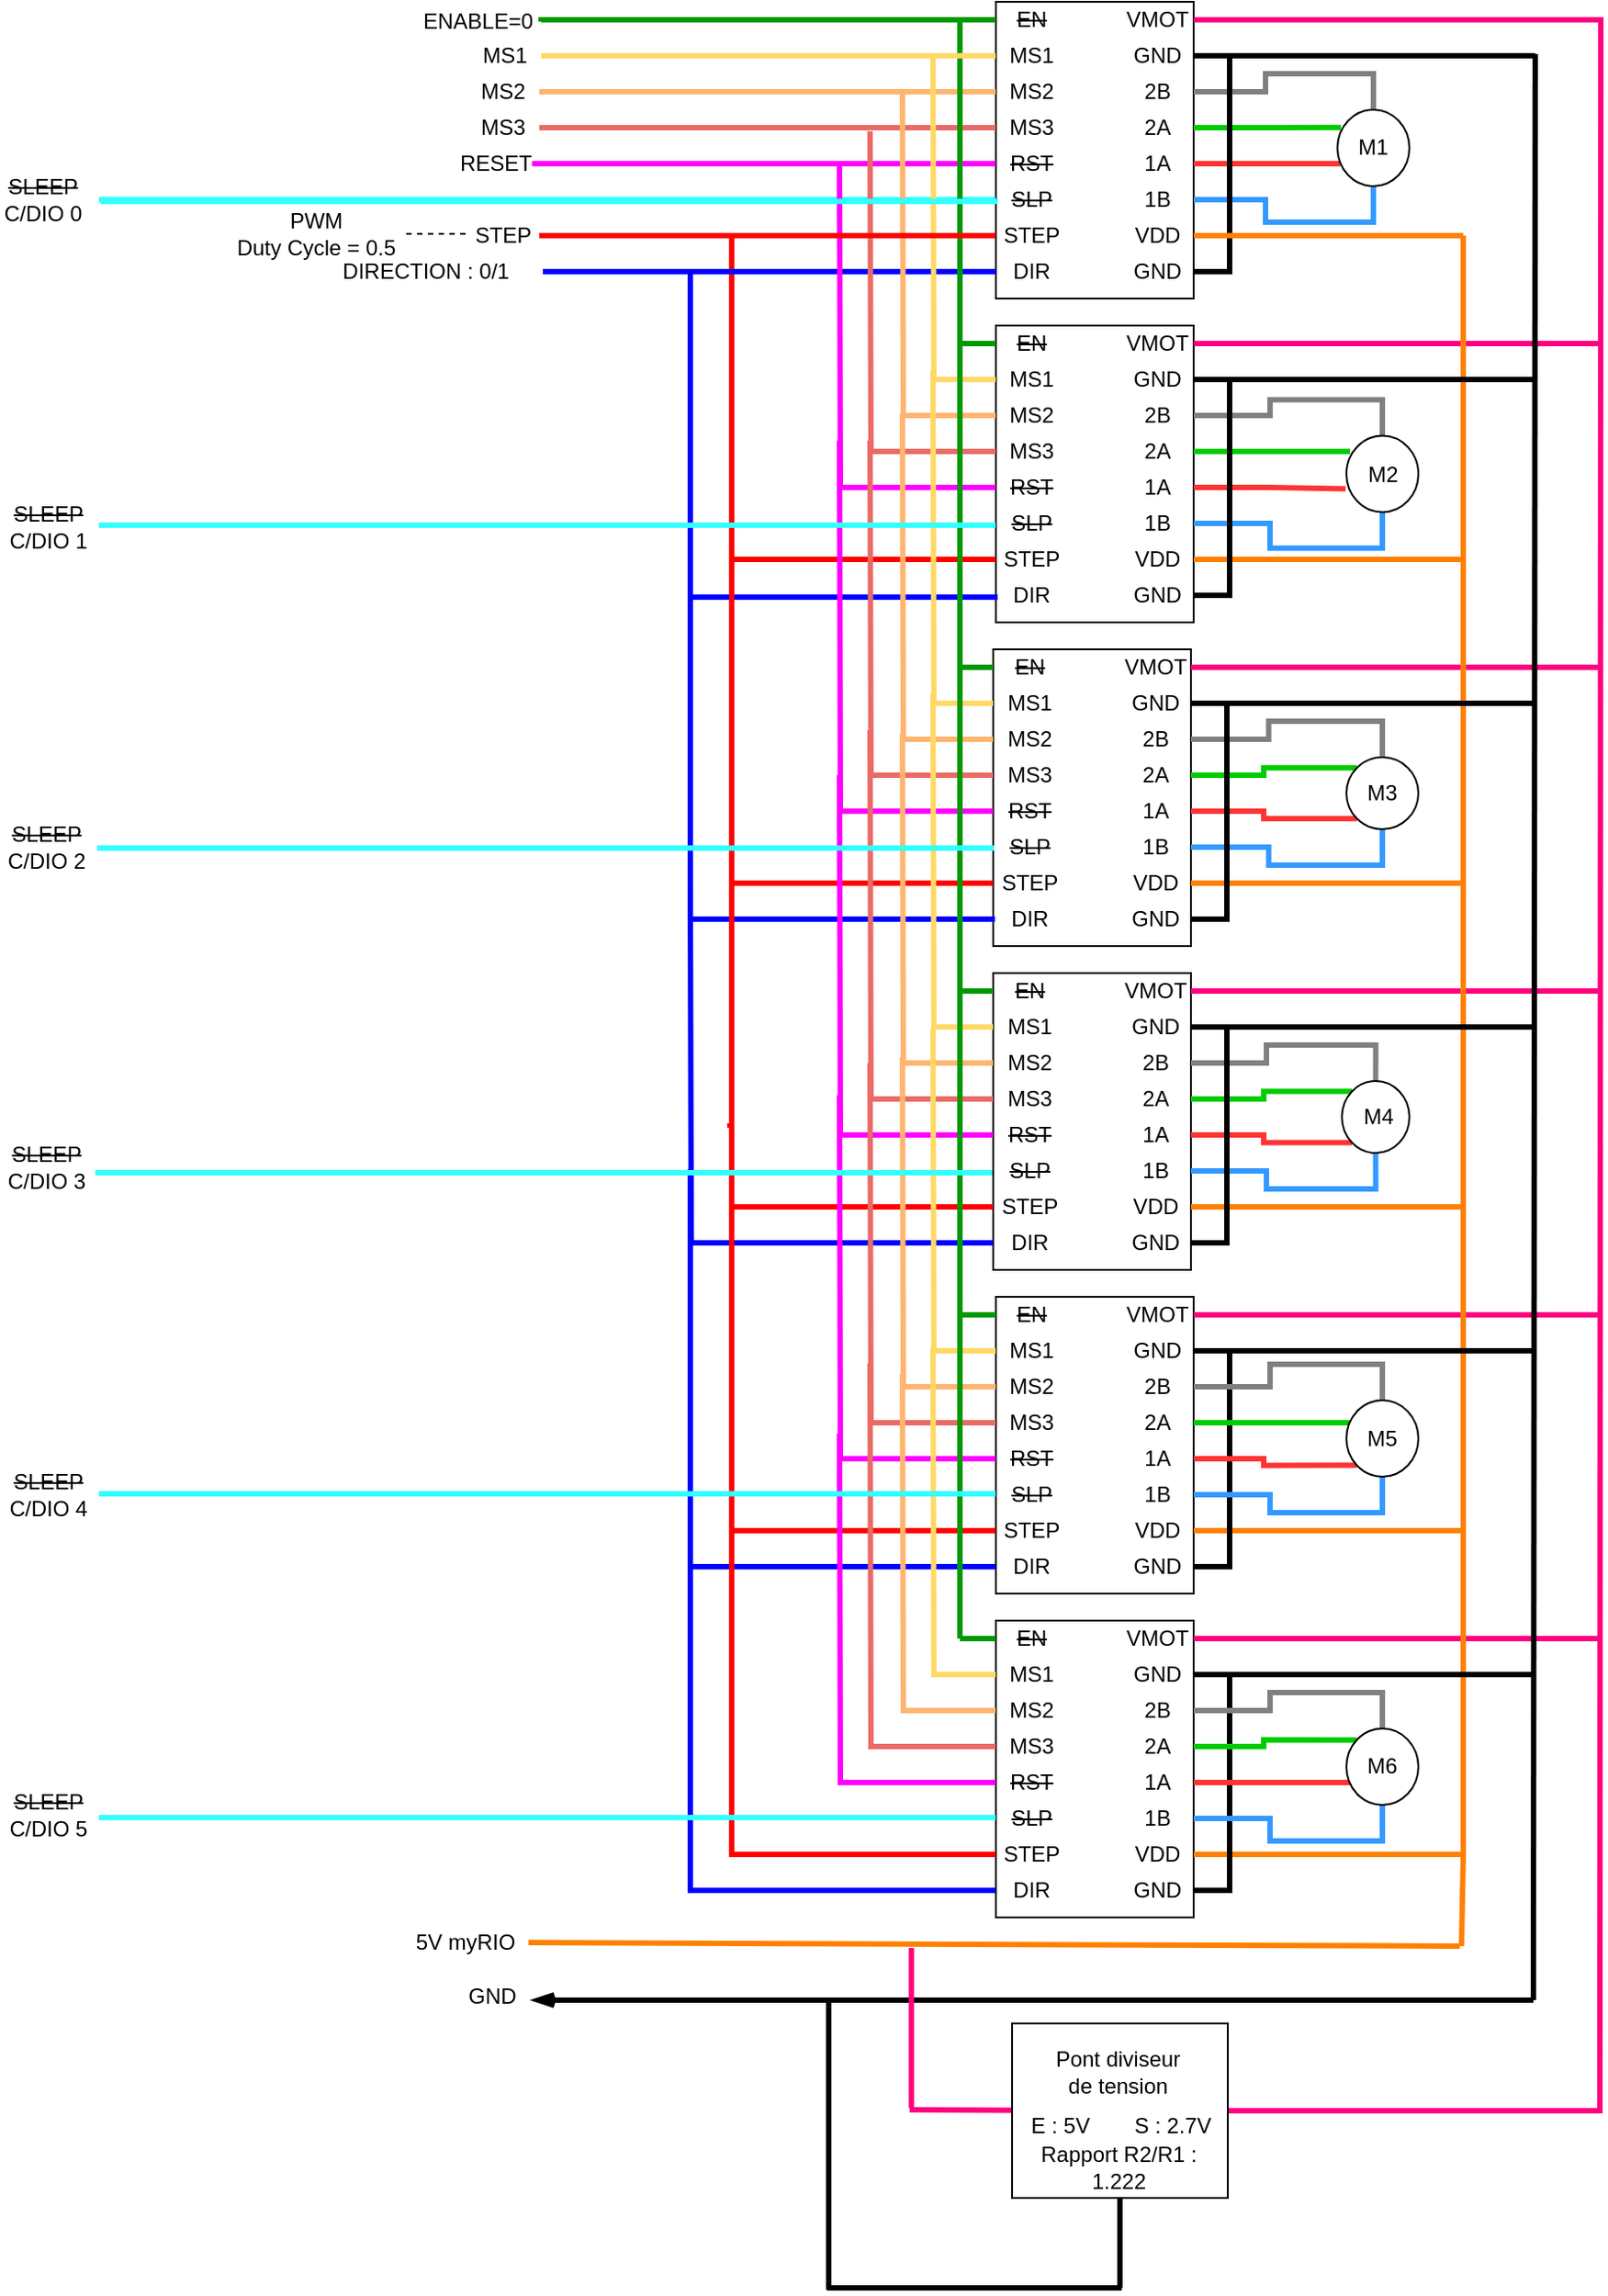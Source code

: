 <mxfile version="14.6.1" type="github">
  <diagram id="d5tnECNltdcISZ8ozTxb" name="Page-1">
    <mxGraphModel dx="1482" dy="391" grid="1" gridSize="1" guides="1" tooltips="1" connect="1" arrows="1" fold="1" page="1" pageScale="1" pageWidth="827" pageHeight="1169" math="0" shadow="0">
      <root>
        <mxCell id="0" />
        <mxCell id="1" parent="0" />
        <mxCell id="wC0UTd7UGhXA9cxKg25r-1" value="" style="rounded=0;whiteSpace=wrap;html=1;rotation=90;" parent="1" vertex="1">
          <mxGeometry x="169.5" y="74.5" width="165" height="110" as="geometry" />
        </mxCell>
        <mxCell id="wC0UTd7UGhXA9cxKg25r-2" value="&lt;strike&gt;EN&lt;/strike&gt;" style="text;html=1;strokeColor=none;fillColor=none;align=center;verticalAlign=middle;whiteSpace=wrap;rounded=0;" parent="1" vertex="1">
          <mxGeometry x="197" y="47" width="40" height="20" as="geometry" />
        </mxCell>
        <mxCell id="wC0UTd7UGhXA9cxKg25r-3" value="MS1" style="text;html=1;strokeColor=none;fillColor=none;align=center;verticalAlign=middle;whiteSpace=wrap;rounded=0;" parent="1" vertex="1">
          <mxGeometry x="197" y="67" width="40" height="20" as="geometry" />
        </mxCell>
        <mxCell id="wC0UTd7UGhXA9cxKg25r-244" style="edgeStyle=orthogonalEdgeStyle;rounded=0;orthogonalLoop=1;jettySize=auto;html=1;exitX=0;exitY=0.5;exitDx=0;exitDy=0;entryX=1;entryY=0.5;entryDx=0;entryDy=0;endArrow=none;endFill=0;strokeWidth=3;strokeColor=#FFB570;" parent="1" source="wC0UTd7UGhXA9cxKg25r-4" target="wC0UTd7UGhXA9cxKg25r-216" edge="1">
          <mxGeometry relative="1" as="geometry" />
        </mxCell>
        <mxCell id="wC0UTd7UGhXA9cxKg25r-4" value="MS2" style="text;html=1;strokeColor=none;fillColor=none;align=center;verticalAlign=middle;whiteSpace=wrap;rounded=0;" parent="1" vertex="1">
          <mxGeometry x="197" y="87" width="40" height="20" as="geometry" />
        </mxCell>
        <mxCell id="wC0UTd7UGhXA9cxKg25r-245" style="edgeStyle=orthogonalEdgeStyle;rounded=0;orthogonalLoop=1;jettySize=auto;html=1;exitX=0;exitY=0.5;exitDx=0;exitDy=0;entryX=1;entryY=0.5;entryDx=0;entryDy=0;endArrow=none;endFill=0;strokeWidth=3;strokeColor=#EA6B66;" parent="1" source="wC0UTd7UGhXA9cxKg25r-5" target="wC0UTd7UGhXA9cxKg25r-217" edge="1">
          <mxGeometry relative="1" as="geometry" />
        </mxCell>
        <mxCell id="wC0UTd7UGhXA9cxKg25r-5" value="MS3" style="text;html=1;strokeColor=none;fillColor=none;align=center;verticalAlign=middle;whiteSpace=wrap;rounded=0;" parent="1" vertex="1">
          <mxGeometry x="197" y="107" width="40" height="20" as="geometry" />
        </mxCell>
        <mxCell id="wC0UTd7UGhXA9cxKg25r-284" style="edgeStyle=orthogonalEdgeStyle;rounded=0;orthogonalLoop=1;jettySize=auto;html=1;exitX=0;exitY=0.5;exitDx=0;exitDy=0;entryX=1;entryY=0.5;entryDx=0;entryDy=0;endArrow=none;endFill=0;strokeWidth=3;strokeColor=#FF00FF;" parent="1" source="wC0UTd7UGhXA9cxKg25r-6" target="wC0UTd7UGhXA9cxKg25r-283" edge="1">
          <mxGeometry relative="1" as="geometry" />
        </mxCell>
        <mxCell id="wC0UTd7UGhXA9cxKg25r-6" value="&lt;strike&gt;RST&lt;/strike&gt;" style="text;html=1;strokeColor=none;fillColor=none;align=center;verticalAlign=middle;whiteSpace=wrap;rounded=0;" parent="1" vertex="1">
          <mxGeometry x="197" y="127" width="40" height="20" as="geometry" />
        </mxCell>
        <mxCell id="wC0UTd7UGhXA9cxKg25r-293" style="edgeStyle=orthogonalEdgeStyle;rounded=0;orthogonalLoop=1;jettySize=auto;html=1;exitX=0;exitY=0.5;exitDx=0;exitDy=0;endArrow=none;endFill=0;strokeColor=#33FFFF;strokeWidth=3;" parent="1" source="wC0UTd7UGhXA9cxKg25r-8" edge="1">
          <mxGeometry relative="1" as="geometry">
            <mxPoint x="-302" y="157" as="targetPoint" />
          </mxGeometry>
        </mxCell>
        <mxCell id="wC0UTd7UGhXA9cxKg25r-8" value="&lt;strike&gt;SLP&lt;/strike&gt;" style="text;html=1;strokeColor=none;fillColor=none;align=center;verticalAlign=middle;whiteSpace=wrap;rounded=0;" parent="1" vertex="1">
          <mxGeometry x="197" y="147" width="40" height="20" as="geometry" />
        </mxCell>
        <mxCell id="wC0UTd7UGhXA9cxKg25r-9" value="STEP" style="text;html=1;strokeColor=none;fillColor=none;align=center;verticalAlign=middle;whiteSpace=wrap;rounded=0;" parent="1" vertex="1">
          <mxGeometry x="197" y="167" width="40" height="20" as="geometry" />
        </mxCell>
        <mxCell id="wC0UTd7UGhXA9cxKg25r-273" style="edgeStyle=orthogonalEdgeStyle;rounded=0;orthogonalLoop=1;jettySize=auto;html=1;exitX=0;exitY=0.5;exitDx=0;exitDy=0;entryX=1;entryY=0.5;entryDx=0;entryDy=0;endArrow=none;endFill=0;strokeWidth=3;strokeColor=#0000FF;" parent="1" source="wC0UTd7UGhXA9cxKg25r-10" target="wC0UTd7UGhXA9cxKg25r-117" edge="1">
          <mxGeometry relative="1" as="geometry" />
        </mxCell>
        <mxCell id="wC0UTd7UGhXA9cxKg25r-10" value="DIR" style="text;html=1;strokeColor=none;fillColor=none;align=center;verticalAlign=middle;whiteSpace=wrap;rounded=0;" parent="1" vertex="1">
          <mxGeometry x="197" y="187" width="40" height="20" as="geometry" />
        </mxCell>
        <mxCell id="wC0UTd7UGhXA9cxKg25r-306" style="edgeStyle=orthogonalEdgeStyle;rounded=0;orthogonalLoop=1;jettySize=auto;html=1;exitX=1;exitY=0.5;exitDx=0;exitDy=0;endArrow=none;endFill=0;strokeWidth=3;strokeColor=#FF0080;" parent="1" source="wC0UTd7UGhXA9cxKg25r-11" edge="1">
          <mxGeometry relative="1" as="geometry">
            <mxPoint x="533" y="1199" as="targetPoint" />
          </mxGeometry>
        </mxCell>
        <mxCell id="wC0UTd7UGhXA9cxKg25r-11" value="VMOT" style="text;html=1;strokeColor=none;fillColor=none;align=center;verticalAlign=middle;whiteSpace=wrap;rounded=0;" parent="1" vertex="1">
          <mxGeometry x="267" y="47" width="40" height="20" as="geometry" />
        </mxCell>
        <mxCell id="wC0UTd7UGhXA9cxKg25r-12" value="GND" style="text;html=1;strokeColor=none;fillColor=none;align=center;verticalAlign=middle;whiteSpace=wrap;rounded=0;" parent="1" vertex="1">
          <mxGeometry x="267" y="67" width="40" height="20" as="geometry" />
        </mxCell>
        <mxCell id="wC0UTd7UGhXA9cxKg25r-129" style="edgeStyle=orthogonalEdgeStyle;rounded=0;orthogonalLoop=1;jettySize=auto;html=1;exitX=1;exitY=0.5;exitDx=0;exitDy=0;entryX=0.5;entryY=0;entryDx=0;entryDy=0;endArrow=none;endFill=0;strokeWidth=3;strokeColor=#808080;" parent="1" source="wC0UTd7UGhXA9cxKg25r-13" target="wC0UTd7UGhXA9cxKg25r-127" edge="1">
          <mxGeometry relative="1" as="geometry" />
        </mxCell>
        <mxCell id="wC0UTd7UGhXA9cxKg25r-13" value="2B" style="text;html=1;strokeColor=none;fillColor=none;align=center;verticalAlign=middle;whiteSpace=wrap;rounded=0;" parent="1" vertex="1">
          <mxGeometry x="267" y="87" width="40" height="20" as="geometry" />
        </mxCell>
        <mxCell id="wC0UTd7UGhXA9cxKg25r-130" style="edgeStyle=orthogonalEdgeStyle;rounded=0;orthogonalLoop=1;jettySize=auto;html=1;exitX=1;exitY=0.5;exitDx=0;exitDy=0;entryX=0.05;entryY=0.231;entryDx=0;entryDy=0;entryPerimeter=0;endArrow=none;endFill=0;strokeWidth=3;strokeColor=#00CC00;" parent="1" source="wC0UTd7UGhXA9cxKg25r-14" target="wC0UTd7UGhXA9cxKg25r-127" edge="1">
          <mxGeometry relative="1" as="geometry" />
        </mxCell>
        <mxCell id="wC0UTd7UGhXA9cxKg25r-14" value="2A" style="text;html=1;strokeColor=none;fillColor=none;align=center;verticalAlign=middle;whiteSpace=wrap;rounded=0;" parent="1" vertex="1">
          <mxGeometry x="267" y="107" width="40" height="20" as="geometry" />
        </mxCell>
        <mxCell id="wC0UTd7UGhXA9cxKg25r-131" style="edgeStyle=orthogonalEdgeStyle;rounded=0;orthogonalLoop=1;jettySize=auto;html=1;exitX=1;exitY=0.5;exitDx=0;exitDy=0;entryX=0.038;entryY=0.706;entryDx=0;entryDy=0;entryPerimeter=0;endArrow=none;endFill=0;strokeWidth=3;strokeColor=#FF3333;" parent="1" source="wC0UTd7UGhXA9cxKg25r-15" target="wC0UTd7UGhXA9cxKg25r-127" edge="1">
          <mxGeometry relative="1" as="geometry" />
        </mxCell>
        <mxCell id="wC0UTd7UGhXA9cxKg25r-15" value="1A" style="text;html=1;strokeColor=none;fillColor=none;align=center;verticalAlign=middle;whiteSpace=wrap;rounded=0;" parent="1" vertex="1">
          <mxGeometry x="267" y="127" width="40" height="20" as="geometry" />
        </mxCell>
        <mxCell id="wC0UTd7UGhXA9cxKg25r-132" style="edgeStyle=orthogonalEdgeStyle;rounded=0;orthogonalLoop=1;jettySize=auto;html=1;exitX=1;exitY=0.5;exitDx=0;exitDy=0;entryX=0.5;entryY=1;entryDx=0;entryDy=0;endArrow=none;endFill=0;strokeWidth=3;strokeColor=#3399FF;" parent="1" source="wC0UTd7UGhXA9cxKg25r-16" target="wC0UTd7UGhXA9cxKg25r-127" edge="1">
          <mxGeometry relative="1" as="geometry" />
        </mxCell>
        <mxCell id="wC0UTd7UGhXA9cxKg25r-16" value="1B" style="text;html=1;strokeColor=none;fillColor=none;align=center;verticalAlign=middle;whiteSpace=wrap;rounded=0;" parent="1" vertex="1">
          <mxGeometry x="267" y="147" width="40" height="20" as="geometry" />
        </mxCell>
        <mxCell id="wC0UTd7UGhXA9cxKg25r-17" value="VDD" style="text;html=1;strokeColor=none;fillColor=none;align=center;verticalAlign=middle;whiteSpace=wrap;rounded=0;" parent="1" vertex="1">
          <mxGeometry x="267" y="167" width="40" height="20" as="geometry" />
        </mxCell>
        <mxCell id="wC0UTd7UGhXA9cxKg25r-190" style="edgeStyle=orthogonalEdgeStyle;rounded=0;orthogonalLoop=1;jettySize=auto;html=1;exitX=1;exitY=0.5;exitDx=0;exitDy=0;entryX=1;entryY=0.5;entryDx=0;entryDy=0;endArrow=none;endFill=0;strokeWidth=3;" parent="1" source="wC0UTd7UGhXA9cxKg25r-18" target="wC0UTd7UGhXA9cxKg25r-12" edge="1">
          <mxGeometry relative="1" as="geometry" />
        </mxCell>
        <mxCell id="wC0UTd7UGhXA9cxKg25r-18" value="GND" style="text;html=1;strokeColor=none;fillColor=none;align=center;verticalAlign=middle;whiteSpace=wrap;rounded=0;" parent="1" vertex="1">
          <mxGeometry x="267" y="187" width="40" height="20" as="geometry" />
        </mxCell>
        <mxCell id="wC0UTd7UGhXA9cxKg25r-19" value="" style="rounded=0;whiteSpace=wrap;html=1;rotation=90;" parent="1" vertex="1">
          <mxGeometry x="169.5" y="254.5" width="165" height="110" as="geometry" />
        </mxCell>
        <mxCell id="wC0UTd7UGhXA9cxKg25r-20" value="&lt;strike&gt;EN&lt;/strike&gt;" style="text;html=1;strokeColor=none;fillColor=none;align=center;verticalAlign=middle;whiteSpace=wrap;rounded=0;" parent="1" vertex="1">
          <mxGeometry x="197" y="227" width="40" height="20" as="geometry" />
        </mxCell>
        <mxCell id="wC0UTd7UGhXA9cxKg25r-247" style="edgeStyle=orthogonalEdgeStyle;rounded=0;orthogonalLoop=1;jettySize=auto;html=1;exitX=0;exitY=0.5;exitDx=0;exitDy=0;endArrow=none;endFill=0;strokeWidth=3;strokeColor=#FFD966;" parent="1" source="wC0UTd7UGhXA9cxKg25r-21" edge="1">
          <mxGeometry relative="1" as="geometry">
            <mxPoint x="162" y="77" as="targetPoint" />
          </mxGeometry>
        </mxCell>
        <mxCell id="wC0UTd7UGhXA9cxKg25r-21" value="MS1" style="text;html=1;strokeColor=none;fillColor=none;align=center;verticalAlign=middle;whiteSpace=wrap;rounded=0;" parent="1" vertex="1">
          <mxGeometry x="197" y="247" width="40" height="20" as="geometry" />
        </mxCell>
        <mxCell id="wC0UTd7UGhXA9cxKg25r-252" style="edgeStyle=orthogonalEdgeStyle;rounded=0;orthogonalLoop=1;jettySize=auto;html=1;exitX=0;exitY=0.5;exitDx=0;exitDy=0;endArrow=none;endFill=0;strokeWidth=3;strokeColor=#FFB570;" parent="1" source="wC0UTd7UGhXA9cxKg25r-22" edge="1">
          <mxGeometry relative="1" as="geometry">
            <mxPoint x="145" y="98" as="targetPoint" />
          </mxGeometry>
        </mxCell>
        <mxCell id="wC0UTd7UGhXA9cxKg25r-22" value="MS2" style="text;html=1;strokeColor=none;fillColor=none;align=center;verticalAlign=middle;whiteSpace=wrap;rounded=0;" parent="1" vertex="1">
          <mxGeometry x="197" y="267" width="40" height="20" as="geometry" />
        </mxCell>
        <mxCell id="wC0UTd7UGhXA9cxKg25r-257" style="edgeStyle=orthogonalEdgeStyle;rounded=0;orthogonalLoop=1;jettySize=auto;html=1;exitX=0;exitY=0.5;exitDx=0;exitDy=0;endArrow=none;endFill=0;strokeWidth=3;strokeColor=#EA6B66;" parent="1" source="wC0UTd7UGhXA9cxKg25r-23" edge="1">
          <mxGeometry relative="1" as="geometry">
            <mxPoint x="127" y="119" as="targetPoint" />
          </mxGeometry>
        </mxCell>
        <mxCell id="wC0UTd7UGhXA9cxKg25r-23" value="MS3" style="text;html=1;strokeColor=none;fillColor=none;align=center;verticalAlign=middle;whiteSpace=wrap;rounded=0;" parent="1" vertex="1">
          <mxGeometry x="197" y="287" width="40" height="20" as="geometry" />
        </mxCell>
        <mxCell id="wC0UTd7UGhXA9cxKg25r-285" style="edgeStyle=orthogonalEdgeStyle;rounded=0;orthogonalLoop=1;jettySize=auto;html=1;exitX=0;exitY=0.5;exitDx=0;exitDy=0;endArrow=none;endFill=0;strokeColor=#FF00FF;strokeWidth=3;" parent="1" source="wC0UTd7UGhXA9cxKg25r-24" edge="1">
          <mxGeometry relative="1" as="geometry">
            <mxPoint x="110" y="138" as="targetPoint" />
          </mxGeometry>
        </mxCell>
        <mxCell id="wC0UTd7UGhXA9cxKg25r-24" value="&lt;strike&gt;RST&lt;/strike&gt;" style="text;html=1;strokeColor=none;fillColor=none;align=center;verticalAlign=middle;whiteSpace=wrap;rounded=0;" parent="1" vertex="1">
          <mxGeometry x="197" y="307" width="40" height="20" as="geometry" />
        </mxCell>
        <mxCell id="wC0UTd7UGhXA9cxKg25r-25" value="&lt;strike&gt;SLP&lt;/strike&gt;" style="text;html=1;strokeColor=none;fillColor=none;align=center;verticalAlign=middle;whiteSpace=wrap;rounded=0;" parent="1" vertex="1">
          <mxGeometry x="197" y="327" width="40" height="20" as="geometry" />
        </mxCell>
        <mxCell id="wC0UTd7UGhXA9cxKg25r-268" style="edgeStyle=orthogonalEdgeStyle;rounded=0;orthogonalLoop=1;jettySize=auto;html=1;exitX=0;exitY=0.5;exitDx=0;exitDy=0;endArrow=none;endFill=0;strokeColor=#FF0000;strokeWidth=3;" parent="1" source="wC0UTd7UGhXA9cxKg25r-26" edge="1">
          <mxGeometry relative="1" as="geometry">
            <mxPoint x="109" y="177" as="targetPoint" />
            <Array as="points">
              <mxPoint x="50" y="357" />
              <mxPoint x="50" y="177" />
            </Array>
          </mxGeometry>
        </mxCell>
        <mxCell id="wC0UTd7UGhXA9cxKg25r-26" value="STEP" style="text;html=1;strokeColor=none;fillColor=none;align=center;verticalAlign=middle;whiteSpace=wrap;rounded=0;" parent="1" vertex="1">
          <mxGeometry x="197" y="347" width="40" height="20" as="geometry" />
        </mxCell>
        <mxCell id="wC0UTd7UGhXA9cxKg25r-274" style="edgeStyle=orthogonalEdgeStyle;rounded=0;orthogonalLoop=1;jettySize=auto;html=1;exitX=0;exitY=0.5;exitDx=0;exitDy=0;endArrow=none;endFill=0;strokeColor=#0000FF;strokeWidth=3;" parent="1" edge="1">
          <mxGeometry relative="1" as="geometry">
            <mxPoint x="85" y="197" as="targetPoint" />
            <mxPoint x="198" y="378" as="sourcePoint" />
            <Array as="points">
              <mxPoint x="27" y="378" />
              <mxPoint x="27" y="197" />
            </Array>
          </mxGeometry>
        </mxCell>
        <mxCell id="wC0UTd7UGhXA9cxKg25r-27" value="DIR" style="text;html=1;strokeColor=none;fillColor=none;align=center;verticalAlign=middle;whiteSpace=wrap;rounded=0;" parent="1" vertex="1">
          <mxGeometry x="197" y="367" width="40" height="20" as="geometry" />
        </mxCell>
        <mxCell id="wC0UTd7UGhXA9cxKg25r-315" style="edgeStyle=orthogonalEdgeStyle;rounded=0;orthogonalLoop=1;jettySize=auto;html=1;exitX=1;exitY=0.5;exitDx=0;exitDy=0;endArrow=none;endFill=0;strokeColor=#FF0080;strokeWidth=3;" parent="1" source="wC0UTd7UGhXA9cxKg25r-28" edge="1">
          <mxGeometry relative="1" as="geometry">
            <mxPoint x="534" y="237" as="targetPoint" />
          </mxGeometry>
        </mxCell>
        <mxCell id="wC0UTd7UGhXA9cxKg25r-28" value="VMOT" style="text;html=1;strokeColor=none;fillColor=none;align=center;verticalAlign=middle;whiteSpace=wrap;rounded=0;" parent="1" vertex="1">
          <mxGeometry x="267" y="227" width="40" height="20" as="geometry" />
        </mxCell>
        <mxCell id="wC0UTd7UGhXA9cxKg25r-29" value="GND" style="text;html=1;strokeColor=none;fillColor=none;align=center;verticalAlign=middle;whiteSpace=wrap;rounded=0;" parent="1" vertex="1">
          <mxGeometry x="267" y="247" width="40" height="20" as="geometry" />
        </mxCell>
        <mxCell id="wC0UTd7UGhXA9cxKg25r-135" style="edgeStyle=orthogonalEdgeStyle;rounded=0;orthogonalLoop=1;jettySize=auto;html=1;exitX=1;exitY=0.5;exitDx=0;exitDy=0;entryX=0.5;entryY=0;entryDx=0;entryDy=0;endArrow=none;endFill=0;strokeWidth=3;strokeColor=#808080;" parent="1" source="wC0UTd7UGhXA9cxKg25r-30" target="wC0UTd7UGhXA9cxKg25r-133" edge="1">
          <mxGeometry relative="1" as="geometry" />
        </mxCell>
        <mxCell id="wC0UTd7UGhXA9cxKg25r-30" value="2B" style="text;html=1;strokeColor=none;fillColor=none;align=center;verticalAlign=middle;whiteSpace=wrap;rounded=0;" parent="1" vertex="1">
          <mxGeometry x="267" y="267" width="40" height="20" as="geometry" />
        </mxCell>
        <mxCell id="wC0UTd7UGhXA9cxKg25r-136" style="edgeStyle=orthogonalEdgeStyle;rounded=0;orthogonalLoop=1;jettySize=auto;html=1;exitX=1;exitY=0.5;exitDx=0;exitDy=0;entryX=0.05;entryY=0.206;entryDx=0;entryDy=0;endArrow=none;endFill=0;entryPerimeter=0;strokeWidth=3;strokeColor=#00CC00;" parent="1" source="wC0UTd7UGhXA9cxKg25r-31" target="wC0UTd7UGhXA9cxKg25r-133" edge="1">
          <mxGeometry relative="1" as="geometry" />
        </mxCell>
        <mxCell id="wC0UTd7UGhXA9cxKg25r-31" value="2A" style="text;html=1;strokeColor=none;fillColor=none;align=center;verticalAlign=middle;whiteSpace=wrap;rounded=0;" parent="1" vertex="1">
          <mxGeometry x="267" y="287" width="40" height="20" as="geometry" />
        </mxCell>
        <mxCell id="wC0UTd7UGhXA9cxKg25r-137" style="edgeStyle=orthogonalEdgeStyle;rounded=0;orthogonalLoop=1;jettySize=auto;html=1;exitX=1;exitY=0.5;exitDx=0;exitDy=0;entryX=-0.012;entryY=0.694;entryDx=0;entryDy=0;entryPerimeter=0;endArrow=none;endFill=0;strokeWidth=3;strokeColor=#FF3333;" parent="1" source="wC0UTd7UGhXA9cxKg25r-32" target="wC0UTd7UGhXA9cxKg25r-133" edge="1">
          <mxGeometry relative="1" as="geometry" />
        </mxCell>
        <mxCell id="wC0UTd7UGhXA9cxKg25r-32" value="1A" style="text;html=1;strokeColor=none;fillColor=none;align=center;verticalAlign=middle;whiteSpace=wrap;rounded=0;" parent="1" vertex="1">
          <mxGeometry x="267" y="307" width="40" height="20" as="geometry" />
        </mxCell>
        <mxCell id="wC0UTd7UGhXA9cxKg25r-138" style="edgeStyle=orthogonalEdgeStyle;rounded=0;orthogonalLoop=1;jettySize=auto;html=1;exitX=1;exitY=0.5;exitDx=0;exitDy=0;entryX=0.5;entryY=1;entryDx=0;entryDy=0;endArrow=none;endFill=0;strokeWidth=3;strokeColor=#3399FF;" parent="1" source="wC0UTd7UGhXA9cxKg25r-33" target="wC0UTd7UGhXA9cxKg25r-133" edge="1">
          <mxGeometry relative="1" as="geometry" />
        </mxCell>
        <mxCell id="wC0UTd7UGhXA9cxKg25r-33" value="1B" style="text;html=1;strokeColor=none;fillColor=none;align=center;verticalAlign=middle;whiteSpace=wrap;rounded=0;" parent="1" vertex="1">
          <mxGeometry x="267" y="327" width="40" height="20" as="geometry" />
        </mxCell>
        <mxCell id="wC0UTd7UGhXA9cxKg25r-178" style="edgeStyle=orthogonalEdgeStyle;rounded=0;orthogonalLoop=1;jettySize=auto;html=1;exitX=1;exitY=0.5;exitDx=0;exitDy=0;endArrow=none;endFill=0;strokeWidth=3;strokeColor=#FF8000;" parent="1" source="wC0UTd7UGhXA9cxKg25r-34" edge="1">
          <mxGeometry relative="1" as="geometry">
            <mxPoint x="457" y="357" as="targetPoint" />
          </mxGeometry>
        </mxCell>
        <mxCell id="wC0UTd7UGhXA9cxKg25r-34" value="VDD" style="text;html=1;strokeColor=none;fillColor=none;align=center;verticalAlign=middle;whiteSpace=wrap;rounded=0;" parent="1" vertex="1">
          <mxGeometry x="267" y="347" width="40" height="20" as="geometry" />
        </mxCell>
        <mxCell id="wC0UTd7UGhXA9cxKg25r-189" style="edgeStyle=orthogonalEdgeStyle;rounded=0;orthogonalLoop=1;jettySize=auto;html=1;exitX=1;exitY=0.5;exitDx=0;exitDy=0;entryX=1;entryY=0.5;entryDx=0;entryDy=0;endArrow=none;endFill=0;strokeWidth=3;" parent="1" source="wC0UTd7UGhXA9cxKg25r-35" target="wC0UTd7UGhXA9cxKg25r-29" edge="1">
          <mxGeometry relative="1" as="geometry" />
        </mxCell>
        <mxCell id="wC0UTd7UGhXA9cxKg25r-35" value="GND" style="text;html=1;strokeColor=none;fillColor=none;align=center;verticalAlign=middle;whiteSpace=wrap;rounded=0;" parent="1" vertex="1">
          <mxGeometry x="267" y="367" width="40" height="20" as="geometry" />
        </mxCell>
        <mxCell id="wC0UTd7UGhXA9cxKg25r-36" value="" style="rounded=0;whiteSpace=wrap;html=1;rotation=90;" parent="1" vertex="1">
          <mxGeometry x="168" y="434.5" width="165" height="110" as="geometry" />
        </mxCell>
        <mxCell id="wC0UTd7UGhXA9cxKg25r-37" value="&lt;strike&gt;EN&lt;/strike&gt;" style="text;html=1;strokeColor=none;fillColor=none;align=center;verticalAlign=middle;whiteSpace=wrap;rounded=0;" parent="1" vertex="1">
          <mxGeometry x="195.5" y="407" width="40" height="20" as="geometry" />
        </mxCell>
        <mxCell id="wC0UTd7UGhXA9cxKg25r-248" style="edgeStyle=orthogonalEdgeStyle;rounded=0;orthogonalLoop=1;jettySize=auto;html=1;exitX=0;exitY=0.5;exitDx=0;exitDy=0;endArrow=none;endFill=0;strokeColor=#FFD966;strokeWidth=3;" parent="1" source="wC0UTd7UGhXA9cxKg25r-38" edge="1">
          <mxGeometry relative="1" as="geometry">
            <mxPoint x="162" y="252" as="targetPoint" />
            <mxPoint x="196.5" y="437" as="sourcePoint" />
          </mxGeometry>
        </mxCell>
        <mxCell id="wC0UTd7UGhXA9cxKg25r-38" value="MS1" style="text;html=1;strokeColor=none;fillColor=none;align=center;verticalAlign=middle;whiteSpace=wrap;rounded=0;" parent="1" vertex="1">
          <mxGeometry x="195.5" y="427" width="40" height="20" as="geometry" />
        </mxCell>
        <mxCell id="wC0UTd7UGhXA9cxKg25r-253" style="edgeStyle=orthogonalEdgeStyle;rounded=0;orthogonalLoop=1;jettySize=auto;html=1;exitX=0;exitY=0.5;exitDx=0;exitDy=0;endArrow=none;endFill=0;strokeColor=#FFB570;strokeWidth=3;" parent="1" source="wC0UTd7UGhXA9cxKg25r-39" edge="1">
          <mxGeometry relative="1" as="geometry">
            <mxPoint x="145" y="276" as="targetPoint" />
            <mxPoint x="194.5" y="457" as="sourcePoint" />
          </mxGeometry>
        </mxCell>
        <mxCell id="wC0UTd7UGhXA9cxKg25r-39" value="MS2" style="text;html=1;strokeColor=none;fillColor=none;align=center;verticalAlign=middle;whiteSpace=wrap;rounded=0;" parent="1" vertex="1">
          <mxGeometry x="195.5" y="447" width="40" height="20" as="geometry" />
        </mxCell>
        <mxCell id="wC0UTd7UGhXA9cxKg25r-258" style="edgeStyle=orthogonalEdgeStyle;rounded=0;orthogonalLoop=1;jettySize=auto;html=1;exitX=0;exitY=0.5;exitDx=0;exitDy=0;endArrow=none;endFill=0;strokeColor=#EA6B66;strokeWidth=3;" parent="1" source="wC0UTd7UGhXA9cxKg25r-40" edge="1">
          <mxGeometry relative="1" as="geometry">
            <mxPoint x="127" y="291" as="targetPoint" />
          </mxGeometry>
        </mxCell>
        <mxCell id="wC0UTd7UGhXA9cxKg25r-40" value="MS3" style="text;html=1;strokeColor=none;fillColor=none;align=center;verticalAlign=middle;whiteSpace=wrap;rounded=0;" parent="1" vertex="1">
          <mxGeometry x="195.5" y="467" width="40" height="20" as="geometry" />
        </mxCell>
        <mxCell id="wC0UTd7UGhXA9cxKg25r-286" style="edgeStyle=orthogonalEdgeStyle;rounded=0;orthogonalLoop=1;jettySize=auto;html=1;exitX=0;exitY=0.5;exitDx=0;exitDy=0;endArrow=none;endFill=0;strokeColor=#FF00FF;strokeWidth=3;" parent="1" source="wC0UTd7UGhXA9cxKg25r-41" edge="1">
          <mxGeometry relative="1" as="geometry">
            <mxPoint x="110" y="291" as="targetPoint" />
          </mxGeometry>
        </mxCell>
        <mxCell id="wC0UTd7UGhXA9cxKg25r-41" value="&lt;strike&gt;RST&lt;/strike&gt;" style="text;html=1;strokeColor=none;fillColor=none;align=center;verticalAlign=middle;whiteSpace=wrap;rounded=0;" parent="1" vertex="1">
          <mxGeometry x="195.5" y="487" width="40" height="20" as="geometry" />
        </mxCell>
        <mxCell id="wC0UTd7UGhXA9cxKg25r-42" value="&lt;strike&gt;SLP&lt;/strike&gt;" style="text;html=1;strokeColor=none;fillColor=none;align=center;verticalAlign=middle;whiteSpace=wrap;rounded=0;" parent="1" vertex="1">
          <mxGeometry x="195.5" y="507" width="40" height="20" as="geometry" />
        </mxCell>
        <mxCell id="wC0UTd7UGhXA9cxKg25r-269" style="edgeStyle=orthogonalEdgeStyle;rounded=0;orthogonalLoop=1;jettySize=auto;html=1;exitX=0;exitY=0.5;exitDx=0;exitDy=0;endArrow=none;endFill=0;strokeColor=#FF0000;strokeWidth=3;" parent="1" source="wC0UTd7UGhXA9cxKg25r-43" edge="1">
          <mxGeometry relative="1" as="geometry">
            <mxPoint x="50" y="325" as="targetPoint" />
            <mxPoint x="194.5" y="537" as="sourcePoint" />
            <Array as="points">
              <mxPoint x="50" y="537" />
              <mxPoint x="50" y="326" />
            </Array>
          </mxGeometry>
        </mxCell>
        <mxCell id="wC0UTd7UGhXA9cxKg25r-43" value="STEP" style="text;html=1;strokeColor=none;fillColor=none;align=center;verticalAlign=middle;whiteSpace=wrap;rounded=0;" parent="1" vertex="1">
          <mxGeometry x="195.5" y="527" width="40" height="20" as="geometry" />
        </mxCell>
        <mxCell id="wC0UTd7UGhXA9cxKg25r-275" style="edgeStyle=orthogonalEdgeStyle;rounded=0;orthogonalLoop=1;jettySize=auto;html=1;exitX=0;exitY=0.5;exitDx=0;exitDy=0;endArrow=none;endFill=0;strokeColor=#0000FF;strokeWidth=3;" parent="1" edge="1">
          <mxGeometry relative="1" as="geometry">
            <mxPoint x="27" y="355" as="targetPoint" />
            <mxPoint x="196.5" y="557" as="sourcePoint" />
            <Array as="points">
              <mxPoint x="27" y="557" />
              <mxPoint x="27" y="351" />
            </Array>
          </mxGeometry>
        </mxCell>
        <mxCell id="wC0UTd7UGhXA9cxKg25r-44" value="DIR" style="text;html=1;strokeColor=none;fillColor=none;align=center;verticalAlign=middle;whiteSpace=wrap;rounded=0;" parent="1" vertex="1">
          <mxGeometry x="195.5" y="547" width="40" height="20" as="geometry" />
        </mxCell>
        <mxCell id="wC0UTd7UGhXA9cxKg25r-316" style="edgeStyle=orthogonalEdgeStyle;rounded=0;orthogonalLoop=1;jettySize=auto;html=1;exitX=1;exitY=0.5;exitDx=0;exitDy=0;endArrow=none;endFill=0;strokeColor=#FF0080;strokeWidth=3;" parent="1" source="wC0UTd7UGhXA9cxKg25r-45" edge="1">
          <mxGeometry relative="1" as="geometry">
            <mxPoint x="534" y="417" as="targetPoint" />
          </mxGeometry>
        </mxCell>
        <mxCell id="wC0UTd7UGhXA9cxKg25r-45" value="VMOT" style="text;html=1;strokeColor=none;fillColor=none;align=center;verticalAlign=middle;whiteSpace=wrap;rounded=0;" parent="1" vertex="1">
          <mxGeometry x="265.5" y="407" width="40" height="20" as="geometry" />
        </mxCell>
        <mxCell id="wC0UTd7UGhXA9cxKg25r-46" value="GND" style="text;html=1;strokeColor=none;fillColor=none;align=center;verticalAlign=middle;whiteSpace=wrap;rounded=0;" parent="1" vertex="1">
          <mxGeometry x="265.5" y="427" width="40" height="20" as="geometry" />
        </mxCell>
        <mxCell id="wC0UTd7UGhXA9cxKg25r-141" style="edgeStyle=orthogonalEdgeStyle;rounded=0;orthogonalLoop=1;jettySize=auto;html=1;exitX=1;exitY=0.5;exitDx=0;exitDy=0;entryX=0.5;entryY=0;entryDx=0;entryDy=0;endArrow=none;endFill=0;strokeWidth=3;strokeColor=#808080;" parent="1" source="wC0UTd7UGhXA9cxKg25r-47" target="wC0UTd7UGhXA9cxKg25r-139" edge="1">
          <mxGeometry relative="1" as="geometry" />
        </mxCell>
        <mxCell id="wC0UTd7UGhXA9cxKg25r-47" value="2B" style="text;html=1;strokeColor=none;fillColor=none;align=center;verticalAlign=middle;whiteSpace=wrap;rounded=0;" parent="1" vertex="1">
          <mxGeometry x="265.5" y="447" width="40" height="20" as="geometry" />
        </mxCell>
        <mxCell id="wC0UTd7UGhXA9cxKg25r-144" style="edgeStyle=orthogonalEdgeStyle;rounded=0;orthogonalLoop=1;jettySize=auto;html=1;exitX=1;exitY=0.5;exitDx=0;exitDy=0;entryX=0;entryY=0;entryDx=0;entryDy=0;endArrow=none;endFill=0;strokeWidth=3;strokeColor=#00CC00;" parent="1" source="wC0UTd7UGhXA9cxKg25r-48" target="wC0UTd7UGhXA9cxKg25r-139" edge="1">
          <mxGeometry relative="1" as="geometry">
            <Array as="points">
              <mxPoint x="346" y="477" />
              <mxPoint x="346" y="473" />
            </Array>
          </mxGeometry>
        </mxCell>
        <mxCell id="wC0UTd7UGhXA9cxKg25r-48" value="2A" style="text;html=1;strokeColor=none;fillColor=none;align=center;verticalAlign=middle;whiteSpace=wrap;rounded=0;" parent="1" vertex="1">
          <mxGeometry x="265.5" y="467" width="40" height="20" as="geometry" />
        </mxCell>
        <mxCell id="wC0UTd7UGhXA9cxKg25r-143" style="edgeStyle=orthogonalEdgeStyle;rounded=0;orthogonalLoop=1;jettySize=auto;html=1;exitX=1;exitY=0.5;exitDx=0;exitDy=0;entryX=0;entryY=1;entryDx=0;entryDy=0;endArrow=none;endFill=0;strokeWidth=3;strokeColor=#FF3333;" parent="1" source="wC0UTd7UGhXA9cxKg25r-49" target="wC0UTd7UGhXA9cxKg25r-139" edge="1">
          <mxGeometry relative="1" as="geometry">
            <Array as="points">
              <mxPoint x="346" y="497" />
              <mxPoint x="346" y="501" />
            </Array>
          </mxGeometry>
        </mxCell>
        <mxCell id="wC0UTd7UGhXA9cxKg25r-49" value="1A" style="text;html=1;strokeColor=none;fillColor=none;align=center;verticalAlign=middle;whiteSpace=wrap;rounded=0;" parent="1" vertex="1">
          <mxGeometry x="265.5" y="487" width="40" height="20" as="geometry" />
        </mxCell>
        <mxCell id="wC0UTd7UGhXA9cxKg25r-142" style="edgeStyle=orthogonalEdgeStyle;rounded=0;orthogonalLoop=1;jettySize=auto;html=1;exitX=1;exitY=0.5;exitDx=0;exitDy=0;entryX=0.5;entryY=1;entryDx=0;entryDy=0;endArrow=none;endFill=0;strokeWidth=3;strokeColor=#3399FF;" parent="1" source="wC0UTd7UGhXA9cxKg25r-50" target="wC0UTd7UGhXA9cxKg25r-139" edge="1">
          <mxGeometry relative="1" as="geometry" />
        </mxCell>
        <mxCell id="wC0UTd7UGhXA9cxKg25r-50" value="1B" style="text;html=1;strokeColor=none;fillColor=none;align=center;verticalAlign=middle;whiteSpace=wrap;rounded=0;" parent="1" vertex="1">
          <mxGeometry x="265.5" y="507" width="40" height="20" as="geometry" />
        </mxCell>
        <mxCell id="wC0UTd7UGhXA9cxKg25r-179" style="edgeStyle=orthogonalEdgeStyle;rounded=0;orthogonalLoop=1;jettySize=auto;html=1;exitX=1;exitY=0.5;exitDx=0;exitDy=0;endArrow=none;endFill=0;strokeWidth=3;strokeColor=#FF8000;" parent="1" source="wC0UTd7UGhXA9cxKg25r-51" edge="1">
          <mxGeometry relative="1" as="geometry">
            <mxPoint x="457" y="537" as="targetPoint" />
          </mxGeometry>
        </mxCell>
        <mxCell id="wC0UTd7UGhXA9cxKg25r-51" value="VDD" style="text;html=1;strokeColor=none;fillColor=none;align=center;verticalAlign=middle;whiteSpace=wrap;rounded=0;" parent="1" vertex="1">
          <mxGeometry x="265.5" y="527" width="40" height="20" as="geometry" />
        </mxCell>
        <mxCell id="wC0UTd7UGhXA9cxKg25r-186" style="edgeStyle=orthogonalEdgeStyle;rounded=0;orthogonalLoop=1;jettySize=auto;html=1;exitX=1;exitY=0.5;exitDx=0;exitDy=0;entryX=1;entryY=0.5;entryDx=0;entryDy=0;endArrow=none;endFill=0;strokeWidth=3;" parent="1" source="wC0UTd7UGhXA9cxKg25r-52" target="wC0UTd7UGhXA9cxKg25r-46" edge="1">
          <mxGeometry relative="1" as="geometry" />
        </mxCell>
        <mxCell id="wC0UTd7UGhXA9cxKg25r-52" value="GND" style="text;html=1;strokeColor=none;fillColor=none;align=center;verticalAlign=middle;whiteSpace=wrap;rounded=0;" parent="1" vertex="1">
          <mxGeometry x="265.5" y="547" width="40" height="20" as="geometry" />
        </mxCell>
        <mxCell id="wC0UTd7UGhXA9cxKg25r-53" value="" style="rounded=0;whiteSpace=wrap;html=1;rotation=90;" parent="1" vertex="1">
          <mxGeometry x="168" y="614.5" width="165" height="110" as="geometry" />
        </mxCell>
        <mxCell id="wC0UTd7UGhXA9cxKg25r-54" value="&lt;strike&gt;EN&lt;/strike&gt;" style="text;html=1;strokeColor=none;fillColor=none;align=center;verticalAlign=middle;whiteSpace=wrap;rounded=0;" parent="1" vertex="1">
          <mxGeometry x="195.5" y="587" width="40" height="20" as="geometry" />
        </mxCell>
        <mxCell id="wC0UTd7UGhXA9cxKg25r-249" style="edgeStyle=orthogonalEdgeStyle;rounded=0;orthogonalLoop=1;jettySize=auto;html=1;exitX=0;exitY=0.5;exitDx=0;exitDy=0;endArrow=none;endFill=0;strokeColor=#FFD966;strokeWidth=3;" parent="1" source="wC0UTd7UGhXA9cxKg25r-55" edge="1">
          <mxGeometry relative="1" as="geometry">
            <mxPoint x="162" y="432" as="targetPoint" />
            <mxPoint x="194.5" y="617" as="sourcePoint" />
          </mxGeometry>
        </mxCell>
        <mxCell id="wC0UTd7UGhXA9cxKg25r-55" value="MS1" style="text;html=1;strokeColor=none;fillColor=none;align=center;verticalAlign=middle;whiteSpace=wrap;rounded=0;" parent="1" vertex="1">
          <mxGeometry x="195.5" y="607" width="40" height="20" as="geometry" />
        </mxCell>
        <mxCell id="wC0UTd7UGhXA9cxKg25r-254" style="edgeStyle=orthogonalEdgeStyle;rounded=0;orthogonalLoop=1;jettySize=auto;html=1;exitX=0;exitY=0.5;exitDx=0;exitDy=0;endArrow=none;endFill=0;strokeColor=#FFB570;strokeWidth=3;" parent="1" source="wC0UTd7UGhXA9cxKg25r-56" edge="1">
          <mxGeometry relative="1" as="geometry">
            <mxPoint x="145" y="454" as="targetPoint" />
          </mxGeometry>
        </mxCell>
        <mxCell id="wC0UTd7UGhXA9cxKg25r-56" value="MS2" style="text;html=1;strokeColor=none;fillColor=none;align=center;verticalAlign=middle;whiteSpace=wrap;rounded=0;" parent="1" vertex="1">
          <mxGeometry x="195.5" y="627" width="40" height="20" as="geometry" />
        </mxCell>
        <mxCell id="wC0UTd7UGhXA9cxKg25r-259" style="edgeStyle=orthogonalEdgeStyle;rounded=0;orthogonalLoop=1;jettySize=auto;html=1;exitX=0;exitY=0.5;exitDx=0;exitDy=0;endArrow=none;endFill=0;strokeColor=#EA6B66;strokeWidth=3;" parent="1" source="wC0UTd7UGhXA9cxKg25r-57" edge="1">
          <mxGeometry relative="1" as="geometry">
            <mxPoint x="127" y="452" as="targetPoint" />
            <mxPoint x="196.5" y="657" as="sourcePoint" />
          </mxGeometry>
        </mxCell>
        <mxCell id="wC0UTd7UGhXA9cxKg25r-57" value="MS3" style="text;html=1;strokeColor=none;fillColor=none;align=center;verticalAlign=middle;whiteSpace=wrap;rounded=0;" parent="1" vertex="1">
          <mxGeometry x="195.5" y="647" width="40" height="20" as="geometry" />
        </mxCell>
        <mxCell id="wC0UTd7UGhXA9cxKg25r-287" style="edgeStyle=orthogonalEdgeStyle;rounded=0;orthogonalLoop=1;jettySize=auto;html=1;exitX=0;exitY=0.5;exitDx=0;exitDy=0;endArrow=none;endFill=0;strokeColor=#FF00FF;strokeWidth=3;" parent="1" source="wC0UTd7UGhXA9cxKg25r-58" edge="1">
          <mxGeometry relative="1" as="geometry">
            <mxPoint x="110" y="477" as="targetPoint" />
          </mxGeometry>
        </mxCell>
        <mxCell id="wC0UTd7UGhXA9cxKg25r-58" value="&lt;strike&gt;RST&lt;/strike&gt;" style="text;html=1;strokeColor=none;fillColor=none;align=center;verticalAlign=middle;whiteSpace=wrap;rounded=0;" parent="1" vertex="1">
          <mxGeometry x="195.5" y="667" width="40" height="20" as="geometry" />
        </mxCell>
        <mxCell id="wC0UTd7UGhXA9cxKg25r-59" value="&lt;strike&gt;SLP&lt;/strike&gt;" style="text;html=1;strokeColor=none;fillColor=none;align=center;verticalAlign=middle;whiteSpace=wrap;rounded=0;" parent="1" vertex="1">
          <mxGeometry x="195.5" y="687" width="40" height="20" as="geometry" />
        </mxCell>
        <mxCell id="wC0UTd7UGhXA9cxKg25r-270" style="edgeStyle=orthogonalEdgeStyle;rounded=0;orthogonalLoop=1;jettySize=auto;html=1;exitX=0;exitY=0.5;exitDx=0;exitDy=0;endArrow=none;endFill=0;strokeColor=#FF0000;strokeWidth=3;" parent="1" source="wC0UTd7UGhXA9cxKg25r-60" edge="1">
          <mxGeometry relative="1" as="geometry">
            <mxPoint x="50" y="490" as="targetPoint" />
            <Array as="points">
              <mxPoint x="50" y="717" />
              <mxPoint x="50" y="489" />
            </Array>
          </mxGeometry>
        </mxCell>
        <mxCell id="wC0UTd7UGhXA9cxKg25r-60" value="STEP" style="text;html=1;strokeColor=none;fillColor=none;align=center;verticalAlign=middle;whiteSpace=wrap;rounded=0;" parent="1" vertex="1">
          <mxGeometry x="195.5" y="707" width="40" height="20" as="geometry" />
        </mxCell>
        <mxCell id="wC0UTd7UGhXA9cxKg25r-290" style="edgeStyle=orthogonalEdgeStyle;rounded=0;orthogonalLoop=1;jettySize=auto;html=1;exitX=0;exitY=0.5;exitDx=0;exitDy=0;endArrow=none;endFill=0;strokeWidth=3;strokeColor=#0000FF;" parent="1" source="wC0UTd7UGhXA9cxKg25r-61" edge="1">
          <mxGeometry relative="1" as="geometry">
            <mxPoint x="27" y="537" as="targetPoint" />
          </mxGeometry>
        </mxCell>
        <mxCell id="wC0UTd7UGhXA9cxKg25r-61" value="DIR" style="text;html=1;strokeColor=none;fillColor=none;align=center;verticalAlign=middle;whiteSpace=wrap;rounded=0;" parent="1" vertex="1">
          <mxGeometry x="195.5" y="727" width="40" height="20" as="geometry" />
        </mxCell>
        <mxCell id="wC0UTd7UGhXA9cxKg25r-317" style="edgeStyle=orthogonalEdgeStyle;rounded=0;orthogonalLoop=1;jettySize=auto;html=1;exitX=1;exitY=0.5;exitDx=0;exitDy=0;endArrow=none;endFill=0;strokeColor=#FF0080;strokeWidth=3;" parent="1" source="wC0UTd7UGhXA9cxKg25r-62" edge="1">
          <mxGeometry relative="1" as="geometry">
            <mxPoint x="534" y="597" as="targetPoint" />
          </mxGeometry>
        </mxCell>
        <mxCell id="wC0UTd7UGhXA9cxKg25r-62" value="VMOT" style="text;html=1;strokeColor=none;fillColor=none;align=center;verticalAlign=middle;whiteSpace=wrap;rounded=0;" parent="1" vertex="1">
          <mxGeometry x="265.5" y="587" width="40" height="20" as="geometry" />
        </mxCell>
        <mxCell id="wC0UTd7UGhXA9cxKg25r-63" value="GND" style="text;html=1;strokeColor=none;fillColor=none;align=center;verticalAlign=middle;whiteSpace=wrap;rounded=0;" parent="1" vertex="1">
          <mxGeometry x="265.5" y="607" width="40" height="20" as="geometry" />
        </mxCell>
        <mxCell id="wC0UTd7UGhXA9cxKg25r-147" style="edgeStyle=orthogonalEdgeStyle;rounded=0;orthogonalLoop=1;jettySize=auto;html=1;exitX=1;exitY=0.5;exitDx=0;exitDy=0;entryX=0.5;entryY=0;entryDx=0;entryDy=0;endArrow=none;endFill=0;strokeWidth=3;strokeColor=#808080;" parent="1" source="wC0UTd7UGhXA9cxKg25r-64" target="wC0UTd7UGhXA9cxKg25r-145" edge="1">
          <mxGeometry relative="1" as="geometry" />
        </mxCell>
        <mxCell id="wC0UTd7UGhXA9cxKg25r-64" value="2B" style="text;html=1;strokeColor=none;fillColor=none;align=center;verticalAlign=middle;whiteSpace=wrap;rounded=0;" parent="1" vertex="1">
          <mxGeometry x="265.5" y="627" width="40" height="20" as="geometry" />
        </mxCell>
        <mxCell id="wC0UTd7UGhXA9cxKg25r-152" style="edgeStyle=orthogonalEdgeStyle;rounded=0;orthogonalLoop=1;jettySize=auto;html=1;exitX=1;exitY=0.5;exitDx=0;exitDy=0;entryX=0;entryY=0;entryDx=0;entryDy=0;endArrow=none;endFill=0;strokeWidth=3;strokeColor=#00CC00;" parent="1" source="wC0UTd7UGhXA9cxKg25r-65" target="wC0UTd7UGhXA9cxKg25r-145" edge="1">
          <mxGeometry relative="1" as="geometry">
            <Array as="points">
              <mxPoint x="346" y="657" />
              <mxPoint x="346" y="653" />
            </Array>
          </mxGeometry>
        </mxCell>
        <mxCell id="wC0UTd7UGhXA9cxKg25r-65" value="2A" style="text;html=1;strokeColor=none;fillColor=none;align=center;verticalAlign=middle;whiteSpace=wrap;rounded=0;" parent="1" vertex="1">
          <mxGeometry x="265.5" y="647" width="40" height="20" as="geometry" />
        </mxCell>
        <mxCell id="wC0UTd7UGhXA9cxKg25r-150" style="edgeStyle=orthogonalEdgeStyle;rounded=0;orthogonalLoop=1;jettySize=auto;html=1;exitX=1;exitY=0.5;exitDx=0;exitDy=0;entryX=0;entryY=1;entryDx=0;entryDy=0;endArrow=none;endFill=0;strokeWidth=3;strokeColor=#FF3333;" parent="1" source="wC0UTd7UGhXA9cxKg25r-66" target="wC0UTd7UGhXA9cxKg25r-145" edge="1">
          <mxGeometry relative="1" as="geometry">
            <Array as="points">
              <mxPoint x="346" y="677" />
              <mxPoint x="346" y="681" />
            </Array>
          </mxGeometry>
        </mxCell>
        <mxCell id="wC0UTd7UGhXA9cxKg25r-66" value="1A" style="text;html=1;strokeColor=none;fillColor=none;align=center;verticalAlign=middle;whiteSpace=wrap;rounded=0;" parent="1" vertex="1">
          <mxGeometry x="265.5" y="667" width="40" height="20" as="geometry" />
        </mxCell>
        <mxCell id="wC0UTd7UGhXA9cxKg25r-148" style="edgeStyle=orthogonalEdgeStyle;rounded=0;orthogonalLoop=1;jettySize=auto;html=1;exitX=1;exitY=0.5;exitDx=0;exitDy=0;entryX=0.5;entryY=1;entryDx=0;entryDy=0;endArrow=none;endFill=0;strokeWidth=3;strokeColor=#3399FF;" parent="1" source="wC0UTd7UGhXA9cxKg25r-67" target="wC0UTd7UGhXA9cxKg25r-145" edge="1">
          <mxGeometry relative="1" as="geometry" />
        </mxCell>
        <mxCell id="wC0UTd7UGhXA9cxKg25r-67" value="1B" style="text;html=1;strokeColor=none;fillColor=none;align=center;verticalAlign=middle;whiteSpace=wrap;rounded=0;" parent="1" vertex="1">
          <mxGeometry x="265.5" y="687" width="40" height="20" as="geometry" />
        </mxCell>
        <mxCell id="wC0UTd7UGhXA9cxKg25r-180" style="edgeStyle=orthogonalEdgeStyle;rounded=0;orthogonalLoop=1;jettySize=auto;html=1;exitX=1;exitY=0.5;exitDx=0;exitDy=0;endArrow=none;endFill=0;strokeWidth=3;strokeColor=#FF8000;" parent="1" source="wC0UTd7UGhXA9cxKg25r-68" edge="1">
          <mxGeometry relative="1" as="geometry">
            <mxPoint x="457" y="717" as="targetPoint" />
          </mxGeometry>
        </mxCell>
        <mxCell id="wC0UTd7UGhXA9cxKg25r-68" value="VDD" style="text;html=1;strokeColor=none;fillColor=none;align=center;verticalAlign=middle;whiteSpace=wrap;rounded=0;" parent="1" vertex="1">
          <mxGeometry x="265.5" y="707" width="40" height="20" as="geometry" />
        </mxCell>
        <mxCell id="wC0UTd7UGhXA9cxKg25r-184" style="edgeStyle=orthogonalEdgeStyle;rounded=0;orthogonalLoop=1;jettySize=auto;html=1;exitX=1;exitY=0.5;exitDx=0;exitDy=0;entryX=1;entryY=0.5;entryDx=0;entryDy=0;endArrow=none;endFill=0;strokeWidth=3;" parent="1" source="wC0UTd7UGhXA9cxKg25r-69" target="wC0UTd7UGhXA9cxKg25r-63" edge="1">
          <mxGeometry relative="1" as="geometry" />
        </mxCell>
        <mxCell id="wC0UTd7UGhXA9cxKg25r-69" value="GND" style="text;html=1;strokeColor=none;fillColor=none;align=center;verticalAlign=middle;whiteSpace=wrap;rounded=0;" parent="1" vertex="1">
          <mxGeometry x="265.5" y="727" width="40" height="20" as="geometry" />
        </mxCell>
        <mxCell id="wC0UTd7UGhXA9cxKg25r-70" value="" style="rounded=0;whiteSpace=wrap;html=1;rotation=90;" parent="1" vertex="1">
          <mxGeometry x="169.5" y="794.5" width="165" height="110" as="geometry" />
        </mxCell>
        <mxCell id="wC0UTd7UGhXA9cxKg25r-71" value="&lt;strike&gt;EN&lt;/strike&gt;" style="text;html=1;strokeColor=none;fillColor=none;align=center;verticalAlign=middle;whiteSpace=wrap;rounded=0;" parent="1" vertex="1">
          <mxGeometry x="197" y="767" width="40" height="20" as="geometry" />
        </mxCell>
        <mxCell id="wC0UTd7UGhXA9cxKg25r-250" style="edgeStyle=orthogonalEdgeStyle;rounded=0;orthogonalLoop=1;jettySize=auto;html=1;exitX=0;exitY=0.5;exitDx=0;exitDy=0;endArrow=none;endFill=0;strokeColor=#FFD966;strokeWidth=3;" parent="1" source="wC0UTd7UGhXA9cxKg25r-72" edge="1">
          <mxGeometry relative="1" as="geometry">
            <mxPoint x="162" y="618" as="targetPoint" />
            <mxPoint x="196" y="797" as="sourcePoint" />
          </mxGeometry>
        </mxCell>
        <mxCell id="wC0UTd7UGhXA9cxKg25r-72" value="MS1" style="text;html=1;strokeColor=none;fillColor=none;align=center;verticalAlign=middle;whiteSpace=wrap;rounded=0;" parent="1" vertex="1">
          <mxGeometry x="197" y="787" width="40" height="20" as="geometry" />
        </mxCell>
        <mxCell id="wC0UTd7UGhXA9cxKg25r-255" style="edgeStyle=orthogonalEdgeStyle;rounded=0;orthogonalLoop=1;jettySize=auto;html=1;exitX=0;exitY=0.5;exitDx=0;exitDy=0;endArrow=none;endFill=0;strokeColor=#FFB570;strokeWidth=3;" parent="1" source="wC0UTd7UGhXA9cxKg25r-73" edge="1">
          <mxGeometry relative="1" as="geometry">
            <mxPoint x="145" y="634" as="targetPoint" />
          </mxGeometry>
        </mxCell>
        <mxCell id="wC0UTd7UGhXA9cxKg25r-73" value="MS2" style="text;html=1;strokeColor=none;fillColor=none;align=center;verticalAlign=middle;whiteSpace=wrap;rounded=0;" parent="1" vertex="1">
          <mxGeometry x="197" y="807" width="40" height="20" as="geometry" />
        </mxCell>
        <mxCell id="wC0UTd7UGhXA9cxKg25r-260" style="edgeStyle=orthogonalEdgeStyle;rounded=0;orthogonalLoop=1;jettySize=auto;html=1;exitX=0;exitY=0.5;exitDx=0;exitDy=0;endArrow=none;endFill=0;strokeColor=#EA6B66;strokeWidth=3;" parent="1" source="wC0UTd7UGhXA9cxKg25r-74" edge="1">
          <mxGeometry relative="1" as="geometry">
            <mxPoint x="127" y="637" as="targetPoint" />
          </mxGeometry>
        </mxCell>
        <mxCell id="wC0UTd7UGhXA9cxKg25r-74" value="MS3" style="text;html=1;strokeColor=none;fillColor=none;align=center;verticalAlign=middle;whiteSpace=wrap;rounded=0;" parent="1" vertex="1">
          <mxGeometry x="197" y="827" width="40" height="20" as="geometry" />
        </mxCell>
        <mxCell id="wC0UTd7UGhXA9cxKg25r-288" style="edgeStyle=orthogonalEdgeStyle;rounded=0;orthogonalLoop=1;jettySize=auto;html=1;exitX=0;exitY=0.5;exitDx=0;exitDy=0;endArrow=none;endFill=0;strokeColor=#FF00FF;strokeWidth=3;" parent="1" source="wC0UTd7UGhXA9cxKg25r-75" edge="1">
          <mxGeometry relative="1" as="geometry">
            <mxPoint x="110" y="655" as="targetPoint" />
          </mxGeometry>
        </mxCell>
        <mxCell id="wC0UTd7UGhXA9cxKg25r-75" value="&lt;strike&gt;RST&lt;/strike&gt;" style="text;html=1;strokeColor=none;fillColor=none;align=center;verticalAlign=middle;whiteSpace=wrap;rounded=0;" parent="1" vertex="1">
          <mxGeometry x="197" y="847" width="40" height="20" as="geometry" />
        </mxCell>
        <mxCell id="wC0UTd7UGhXA9cxKg25r-76" value="&lt;strike&gt;SLP&lt;/strike&gt;" style="text;html=1;strokeColor=none;fillColor=none;align=center;verticalAlign=middle;whiteSpace=wrap;rounded=0;" parent="1" vertex="1">
          <mxGeometry x="197" y="867" width="40" height="20" as="geometry" />
        </mxCell>
        <mxCell id="wC0UTd7UGhXA9cxKg25r-271" style="edgeStyle=orthogonalEdgeStyle;rounded=0;orthogonalLoop=1;jettySize=auto;html=1;exitX=0;exitY=0.5;exitDx=0;exitDy=0;endArrow=none;endFill=0;strokeColor=#FF0000;strokeWidth=3;" parent="1" source="wC0UTd7UGhXA9cxKg25r-77" edge="1">
          <mxGeometry relative="1" as="geometry">
            <mxPoint x="49" y="673" as="targetPoint" />
            <Array as="points">
              <mxPoint x="50" y="897" />
              <mxPoint x="50" y="672" />
            </Array>
          </mxGeometry>
        </mxCell>
        <mxCell id="wC0UTd7UGhXA9cxKg25r-77" value="STEP" style="text;html=1;strokeColor=none;fillColor=none;align=center;verticalAlign=middle;whiteSpace=wrap;rounded=0;" parent="1" vertex="1">
          <mxGeometry x="197" y="887" width="40" height="20" as="geometry" />
        </mxCell>
        <mxCell id="wC0UTd7UGhXA9cxKg25r-277" style="edgeStyle=orthogonalEdgeStyle;rounded=0;orthogonalLoop=1;jettySize=auto;html=1;exitX=0;exitY=0.5;exitDx=0;exitDy=0;endArrow=none;endFill=0;strokeColor=#0000FF;strokeWidth=3;" parent="1" source="wC0UTd7UGhXA9cxKg25r-78" edge="1">
          <mxGeometry relative="1" as="geometry">
            <mxPoint x="27" y="696" as="targetPoint" />
            <Array as="points">
              <mxPoint x="27" y="917" />
              <mxPoint x="27" y="698" />
            </Array>
          </mxGeometry>
        </mxCell>
        <mxCell id="wC0UTd7UGhXA9cxKg25r-78" value="DIR" style="text;html=1;strokeColor=none;fillColor=none;align=center;verticalAlign=middle;whiteSpace=wrap;rounded=0;" parent="1" vertex="1">
          <mxGeometry x="197" y="907" width="40" height="20" as="geometry" />
        </mxCell>
        <mxCell id="wC0UTd7UGhXA9cxKg25r-318" style="edgeStyle=orthogonalEdgeStyle;rounded=0;orthogonalLoop=1;jettySize=auto;html=1;exitX=1;exitY=0.5;exitDx=0;exitDy=0;endArrow=none;endFill=0;strokeColor=#FF0080;strokeWidth=3;" parent="1" source="wC0UTd7UGhXA9cxKg25r-79" edge="1">
          <mxGeometry relative="1" as="geometry">
            <mxPoint x="533" y="777" as="targetPoint" />
          </mxGeometry>
        </mxCell>
        <mxCell id="wC0UTd7UGhXA9cxKg25r-79" value="VMOT" style="text;html=1;strokeColor=none;fillColor=none;align=center;verticalAlign=middle;whiteSpace=wrap;rounded=0;" parent="1" vertex="1">
          <mxGeometry x="267" y="767" width="40" height="20" as="geometry" />
        </mxCell>
        <mxCell id="wC0UTd7UGhXA9cxKg25r-80" value="GND" style="text;html=1;strokeColor=none;fillColor=none;align=center;verticalAlign=middle;whiteSpace=wrap;rounded=0;" parent="1" vertex="1">
          <mxGeometry x="267" y="787" width="40" height="20" as="geometry" />
        </mxCell>
        <mxCell id="wC0UTd7UGhXA9cxKg25r-81" value="2B" style="text;html=1;strokeColor=none;fillColor=none;align=center;verticalAlign=middle;whiteSpace=wrap;rounded=0;" parent="1" vertex="1">
          <mxGeometry x="267" y="807" width="40" height="20" as="geometry" />
        </mxCell>
        <mxCell id="wC0UTd7UGhXA9cxKg25r-82" value="2A" style="text;html=1;strokeColor=none;fillColor=none;align=center;verticalAlign=middle;whiteSpace=wrap;rounded=0;" parent="1" vertex="1">
          <mxGeometry x="267" y="827" width="40" height="20" as="geometry" />
        </mxCell>
        <mxCell id="wC0UTd7UGhXA9cxKg25r-83" value="1A" style="text;html=1;strokeColor=none;fillColor=none;align=center;verticalAlign=middle;whiteSpace=wrap;rounded=0;" parent="1" vertex="1">
          <mxGeometry x="267" y="847" width="40" height="20" as="geometry" />
        </mxCell>
        <mxCell id="wC0UTd7UGhXA9cxKg25r-84" value="1B" style="text;html=1;strokeColor=none;fillColor=none;align=center;verticalAlign=middle;whiteSpace=wrap;rounded=0;" parent="1" vertex="1">
          <mxGeometry x="267" y="867" width="40" height="20" as="geometry" />
        </mxCell>
        <mxCell id="wC0UTd7UGhXA9cxKg25r-181" style="edgeStyle=orthogonalEdgeStyle;rounded=0;orthogonalLoop=1;jettySize=auto;html=1;exitX=1;exitY=0.5;exitDx=0;exitDy=0;endArrow=none;endFill=0;strokeWidth=3;strokeColor=#FF8000;" parent="1" source="wC0UTd7UGhXA9cxKg25r-85" edge="1">
          <mxGeometry relative="1" as="geometry">
            <mxPoint x="457" y="897" as="targetPoint" />
          </mxGeometry>
        </mxCell>
        <mxCell id="wC0UTd7UGhXA9cxKg25r-85" value="VDD" style="text;html=1;strokeColor=none;fillColor=none;align=center;verticalAlign=middle;whiteSpace=wrap;rounded=0;" parent="1" vertex="1">
          <mxGeometry x="267" y="887" width="40" height="20" as="geometry" />
        </mxCell>
        <mxCell id="wC0UTd7UGhXA9cxKg25r-188" style="edgeStyle=orthogonalEdgeStyle;rounded=0;orthogonalLoop=1;jettySize=auto;html=1;exitX=1;exitY=0.5;exitDx=0;exitDy=0;entryX=1;entryY=0.5;entryDx=0;entryDy=0;endArrow=none;endFill=0;strokeWidth=3;" parent="1" source="wC0UTd7UGhXA9cxKg25r-86" target="wC0UTd7UGhXA9cxKg25r-80" edge="1">
          <mxGeometry relative="1" as="geometry" />
        </mxCell>
        <mxCell id="wC0UTd7UGhXA9cxKg25r-86" value="GND" style="text;html=1;strokeColor=none;fillColor=none;align=center;verticalAlign=middle;whiteSpace=wrap;rounded=0;" parent="1" vertex="1">
          <mxGeometry x="267" y="907" width="40" height="20" as="geometry" />
        </mxCell>
        <mxCell id="wC0UTd7UGhXA9cxKg25r-87" value="" style="rounded=0;whiteSpace=wrap;html=1;rotation=90;" parent="1" vertex="1">
          <mxGeometry x="169.5" y="974.5" width="165" height="110" as="geometry" />
        </mxCell>
        <mxCell id="wC0UTd7UGhXA9cxKg25r-88" value="&lt;strike&gt;EN&lt;/strike&gt;" style="text;html=1;strokeColor=none;fillColor=none;align=center;verticalAlign=middle;whiteSpace=wrap;rounded=0;" parent="1" vertex="1">
          <mxGeometry x="197" y="947" width="40" height="20" as="geometry" />
        </mxCell>
        <mxCell id="wC0UTd7UGhXA9cxKg25r-251" style="edgeStyle=orthogonalEdgeStyle;rounded=0;orthogonalLoop=1;jettySize=auto;html=1;exitX=0;exitY=0.5;exitDx=0;exitDy=0;endArrow=none;endFill=0;strokeColor=#FFD966;strokeWidth=3;" parent="1" source="wC0UTd7UGhXA9cxKg25r-89" edge="1">
          <mxGeometry relative="1" as="geometry">
            <mxPoint x="162" y="795" as="targetPoint" />
            <mxPoint x="196" y="977" as="sourcePoint" />
          </mxGeometry>
        </mxCell>
        <mxCell id="wC0UTd7UGhXA9cxKg25r-89" value="MS1" style="text;html=1;strokeColor=none;fillColor=none;align=center;verticalAlign=middle;whiteSpace=wrap;rounded=0;" parent="1" vertex="1">
          <mxGeometry x="197" y="967" width="40" height="20" as="geometry" />
        </mxCell>
        <mxCell id="wC0UTd7UGhXA9cxKg25r-256" style="edgeStyle=orthogonalEdgeStyle;rounded=0;orthogonalLoop=1;jettySize=auto;html=1;exitX=0;exitY=0.5;exitDx=0;exitDy=0;endArrow=none;endFill=0;strokeColor=#FFB570;strokeWidth=3;" parent="1" source="wC0UTd7UGhXA9cxKg25r-90" edge="1">
          <mxGeometry relative="1" as="geometry">
            <mxPoint x="145" y="810" as="targetPoint" />
          </mxGeometry>
        </mxCell>
        <mxCell id="wC0UTd7UGhXA9cxKg25r-90" value="MS2" style="text;html=1;strokeColor=none;fillColor=none;align=center;verticalAlign=middle;whiteSpace=wrap;rounded=0;" parent="1" vertex="1">
          <mxGeometry x="197" y="987" width="40" height="20" as="geometry" />
        </mxCell>
        <mxCell id="wC0UTd7UGhXA9cxKg25r-261" style="edgeStyle=orthogonalEdgeStyle;rounded=0;orthogonalLoop=1;jettySize=auto;html=1;exitX=0;exitY=0.5;exitDx=0;exitDy=0;endArrow=none;endFill=0;strokeColor=#EA6B66;strokeWidth=3;" parent="1" source="wC0UTd7UGhXA9cxKg25r-91" edge="1">
          <mxGeometry relative="1" as="geometry">
            <mxPoint x="127" y="804" as="targetPoint" />
          </mxGeometry>
        </mxCell>
        <mxCell id="wC0UTd7UGhXA9cxKg25r-91" value="MS3" style="text;html=1;strokeColor=none;fillColor=none;align=center;verticalAlign=middle;whiteSpace=wrap;rounded=0;" parent="1" vertex="1">
          <mxGeometry x="197" y="1007" width="40" height="20" as="geometry" />
        </mxCell>
        <mxCell id="wC0UTd7UGhXA9cxKg25r-289" style="edgeStyle=orthogonalEdgeStyle;rounded=0;orthogonalLoop=1;jettySize=auto;html=1;exitX=0;exitY=0.5;exitDx=0;exitDy=0;endArrow=none;endFill=0;strokeColor=#FF00FF;strokeWidth=3;" parent="1" source="wC0UTd7UGhXA9cxKg25r-92" edge="1">
          <mxGeometry relative="1" as="geometry">
            <mxPoint x="110" y="843" as="targetPoint" />
          </mxGeometry>
        </mxCell>
        <mxCell id="wC0UTd7UGhXA9cxKg25r-92" value="&lt;strike&gt;RST&lt;/strike&gt;" style="text;html=1;strokeColor=none;fillColor=none;align=center;verticalAlign=middle;whiteSpace=wrap;rounded=0;" parent="1" vertex="1">
          <mxGeometry x="197" y="1027" width="40" height="20" as="geometry" />
        </mxCell>
        <mxCell id="wC0UTd7UGhXA9cxKg25r-93" value="&lt;strike&gt;SLP&lt;/strike&gt;" style="text;html=1;strokeColor=none;fillColor=none;align=center;verticalAlign=middle;whiteSpace=wrap;rounded=0;" parent="1" vertex="1">
          <mxGeometry x="197" y="1047" width="40" height="20" as="geometry" />
        </mxCell>
        <mxCell id="wC0UTd7UGhXA9cxKg25r-272" style="edgeStyle=orthogonalEdgeStyle;rounded=0;orthogonalLoop=1;jettySize=auto;html=1;exitX=0;exitY=0.5;exitDx=0;exitDy=0;endArrow=none;endFill=0;strokeColor=#FF0000;strokeWidth=3;" parent="1" source="wC0UTd7UGhXA9cxKg25r-94" edge="1">
          <mxGeometry relative="1" as="geometry">
            <mxPoint x="50" y="808" as="targetPoint" />
            <Array as="points">
              <mxPoint x="50" y="1077" />
              <mxPoint x="50" y="807" />
            </Array>
          </mxGeometry>
        </mxCell>
        <mxCell id="wC0UTd7UGhXA9cxKg25r-94" value="STEP" style="text;html=1;strokeColor=none;fillColor=none;align=center;verticalAlign=middle;whiteSpace=wrap;rounded=0;" parent="1" vertex="1">
          <mxGeometry x="197" y="1067" width="40" height="20" as="geometry" />
        </mxCell>
        <mxCell id="wC0UTd7UGhXA9cxKg25r-278" style="edgeStyle=orthogonalEdgeStyle;rounded=0;orthogonalLoop=1;jettySize=auto;html=1;exitX=0;exitY=0.5;exitDx=0;exitDy=0;endArrow=none;endFill=0;strokeColor=#0000FF;strokeWidth=3;" parent="1" source="wC0UTd7UGhXA9cxKg25r-95" edge="1">
          <mxGeometry relative="1" as="geometry">
            <mxPoint x="27" y="882" as="targetPoint" />
            <mxPoint x="198" y="1097" as="sourcePoint" />
            <Array as="points">
              <mxPoint x="27" y="1097" />
              <mxPoint x="27" y="884" />
            </Array>
          </mxGeometry>
        </mxCell>
        <mxCell id="wC0UTd7UGhXA9cxKg25r-95" value="DIR" style="text;html=1;strokeColor=none;fillColor=none;align=center;verticalAlign=middle;whiteSpace=wrap;rounded=0;" parent="1" vertex="1">
          <mxGeometry x="197" y="1087" width="40" height="20" as="geometry" />
        </mxCell>
        <mxCell id="wC0UTd7UGhXA9cxKg25r-319" style="edgeStyle=orthogonalEdgeStyle;rounded=0;orthogonalLoop=1;jettySize=auto;html=1;exitX=1;exitY=0.5;exitDx=0;exitDy=0;endArrow=none;endFill=0;strokeColor=#FF0080;strokeWidth=3;" parent="1" source="wC0UTd7UGhXA9cxKg25r-96" edge="1">
          <mxGeometry relative="1" as="geometry">
            <mxPoint x="534" y="957" as="targetPoint" />
          </mxGeometry>
        </mxCell>
        <mxCell id="wC0UTd7UGhXA9cxKg25r-96" value="VMOT" style="text;html=1;strokeColor=none;fillColor=none;align=center;verticalAlign=middle;whiteSpace=wrap;rounded=0;" parent="1" vertex="1">
          <mxGeometry x="267" y="947" width="40" height="20" as="geometry" />
        </mxCell>
        <mxCell id="wC0UTd7UGhXA9cxKg25r-97" value="GND" style="text;html=1;strokeColor=none;fillColor=none;align=center;verticalAlign=middle;whiteSpace=wrap;rounded=0;" parent="1" vertex="1">
          <mxGeometry x="267" y="967" width="40" height="20" as="geometry" />
        </mxCell>
        <mxCell id="wC0UTd7UGhXA9cxKg25r-98" value="2B" style="text;html=1;strokeColor=none;fillColor=none;align=center;verticalAlign=middle;whiteSpace=wrap;rounded=0;" parent="1" vertex="1">
          <mxGeometry x="267" y="987" width="40" height="20" as="geometry" />
        </mxCell>
        <mxCell id="wC0UTd7UGhXA9cxKg25r-99" value="2A" style="text;html=1;strokeColor=none;fillColor=none;align=center;verticalAlign=middle;whiteSpace=wrap;rounded=0;" parent="1" vertex="1">
          <mxGeometry x="267" y="1007" width="40" height="20" as="geometry" />
        </mxCell>
        <mxCell id="wC0UTd7UGhXA9cxKg25r-100" value="1A" style="text;html=1;strokeColor=none;fillColor=none;align=center;verticalAlign=middle;whiteSpace=wrap;rounded=0;" parent="1" vertex="1">
          <mxGeometry x="267" y="1027" width="40" height="20" as="geometry" />
        </mxCell>
        <mxCell id="wC0UTd7UGhXA9cxKg25r-101" value="1B" style="text;html=1;strokeColor=none;fillColor=none;align=center;verticalAlign=middle;whiteSpace=wrap;rounded=0;" parent="1" vertex="1">
          <mxGeometry x="267" y="1047" width="40" height="20" as="geometry" />
        </mxCell>
        <mxCell id="wC0UTd7UGhXA9cxKg25r-177" style="edgeStyle=orthogonalEdgeStyle;rounded=0;orthogonalLoop=1;jettySize=auto;html=1;exitX=1;exitY=0.5;exitDx=0;exitDy=0;endArrow=none;endFill=0;strokeWidth=3;strokeColor=#FF8000;" parent="1" source="wC0UTd7UGhXA9cxKg25r-102" edge="1">
          <mxGeometry relative="1" as="geometry">
            <mxPoint x="457" y="1077" as="targetPoint" />
          </mxGeometry>
        </mxCell>
        <mxCell id="wC0UTd7UGhXA9cxKg25r-102" value="VDD" style="text;html=1;strokeColor=none;fillColor=none;align=center;verticalAlign=middle;whiteSpace=wrap;rounded=0;" parent="1" vertex="1">
          <mxGeometry x="267" y="1067" width="40" height="20" as="geometry" />
        </mxCell>
        <mxCell id="wC0UTd7UGhXA9cxKg25r-187" style="edgeStyle=orthogonalEdgeStyle;rounded=0;orthogonalLoop=1;jettySize=auto;html=1;exitX=1;exitY=0.5;exitDx=0;exitDy=0;entryX=1;entryY=0.5;entryDx=0;entryDy=0;endArrow=none;endFill=0;strokeWidth=3;" parent="1" source="wC0UTd7UGhXA9cxKg25r-103" target="wC0UTd7UGhXA9cxKg25r-97" edge="1">
          <mxGeometry relative="1" as="geometry" />
        </mxCell>
        <mxCell id="wC0UTd7UGhXA9cxKg25r-103" value="GND" style="text;html=1;strokeColor=none;fillColor=none;align=center;verticalAlign=middle;whiteSpace=wrap;rounded=0;" parent="1" vertex="1">
          <mxGeometry x="267" y="1087" width="40" height="20" as="geometry" />
        </mxCell>
        <mxCell id="wC0UTd7UGhXA9cxKg25r-114" style="edgeStyle=orthogonalEdgeStyle;rounded=0;orthogonalLoop=1;jettySize=auto;html=1;exitX=1;exitY=0.5;exitDx=0;exitDy=0;endArrow=none;endFill=0;strokeWidth=3;strokeColor=#009900;" parent="1" edge="1">
          <mxGeometry relative="1" as="geometry">
            <mxPoint x="177" y="226" as="targetPoint" />
            <mxPoint x="-56" y="58" as="sourcePoint" />
            <Array as="points">
              <mxPoint x="-56" y="57" />
              <mxPoint x="177" y="57" />
            </Array>
          </mxGeometry>
        </mxCell>
        <mxCell id="wC0UTd7UGhXA9cxKg25r-104" value="ENABLE=0" style="text;html=1;strokeColor=none;fillColor=none;align=center;verticalAlign=middle;whiteSpace=wrap;rounded=0;" parent="1" vertex="1">
          <mxGeometry x="-126" y="48" width="70" height="20" as="geometry" />
        </mxCell>
        <mxCell id="wC0UTd7UGhXA9cxKg25r-106" value="" style="endArrow=none;html=1;entryX=0;entryY=0.5;entryDx=0;entryDy=0;strokeWidth=3;strokeColor=#009900;" parent="1" target="wC0UTd7UGhXA9cxKg25r-88" edge="1">
          <mxGeometry width="50" height="50" relative="1" as="geometry">
            <mxPoint x="177" y="957" as="sourcePoint" />
            <mxPoint x="277" y="617" as="targetPoint" />
          </mxGeometry>
        </mxCell>
        <mxCell id="wC0UTd7UGhXA9cxKg25r-107" value="" style="endArrow=none;html=1;exitX=0;exitY=0.5;exitDx=0;exitDy=0;strokeWidth=3;strokeColor=#009900;" parent="1" source="wC0UTd7UGhXA9cxKg25r-71" edge="1">
          <mxGeometry width="50" height="50" relative="1" as="geometry">
            <mxPoint x="187" y="967" as="sourcePoint" />
            <mxPoint x="177" y="777" as="targetPoint" />
          </mxGeometry>
        </mxCell>
        <mxCell id="wC0UTd7UGhXA9cxKg25r-108" value="" style="endArrow=none;html=1;exitX=0;exitY=0.5;exitDx=0;exitDy=0;strokeWidth=3;strokeColor=#009900;" parent="1" source="wC0UTd7UGhXA9cxKg25r-54" edge="1">
          <mxGeometry width="50" height="50" relative="1" as="geometry">
            <mxPoint x="207" y="787" as="sourcePoint" />
            <mxPoint x="177" y="597" as="targetPoint" />
          </mxGeometry>
        </mxCell>
        <mxCell id="wC0UTd7UGhXA9cxKg25r-110" value="" style="endArrow=none;html=1;exitX=0;exitY=0.5;exitDx=0;exitDy=0;strokeWidth=3;strokeColor=#009900;" parent="1" source="wC0UTd7UGhXA9cxKg25r-37" edge="1">
          <mxGeometry width="50" height="50" relative="1" as="geometry">
            <mxPoint x="205.5" y="607" as="sourcePoint" />
            <mxPoint x="177" y="417" as="targetPoint" />
          </mxGeometry>
        </mxCell>
        <mxCell id="wC0UTd7UGhXA9cxKg25r-111" value="" style="endArrow=none;html=1;exitX=0;exitY=0.5;exitDx=0;exitDy=0;strokeWidth=3;strokeColor=#009900;" parent="1" source="wC0UTd7UGhXA9cxKg25r-20" edge="1">
          <mxGeometry width="50" height="50" relative="1" as="geometry">
            <mxPoint x="215.5" y="617" as="sourcePoint" />
            <mxPoint x="177" y="237" as="targetPoint" />
          </mxGeometry>
        </mxCell>
        <mxCell id="wC0UTd7UGhXA9cxKg25r-112" value="" style="endArrow=none;html=1;exitX=0;exitY=0.5;exitDx=0;exitDy=0;strokeWidth=3;strokeColor=#009900;" parent="1" source="wC0UTd7UGhXA9cxKg25r-2" edge="1">
          <mxGeometry width="50" height="50" relative="1" as="geometry">
            <mxPoint x="207" y="247" as="sourcePoint" />
            <mxPoint x="177" y="57" as="targetPoint" />
          </mxGeometry>
        </mxCell>
        <mxCell id="wC0UTd7UGhXA9cxKg25r-116" value="" style="endArrow=none;html=1;strokeWidth=3;strokeColor=#009900;" parent="1" edge="1">
          <mxGeometry width="50" height="50" relative="1" as="geometry">
            <mxPoint x="177" y="957" as="sourcePoint" />
            <mxPoint x="177" y="57" as="targetPoint" />
          </mxGeometry>
        </mxCell>
        <mxCell id="wC0UTd7UGhXA9cxKg25r-117" value="DIRECTION : 0/1" style="text;html=1;strokeColor=none;fillColor=none;align=center;verticalAlign=middle;whiteSpace=wrap;rounded=0;" parent="1" vertex="1">
          <mxGeometry x="-185" y="187" width="130" height="20" as="geometry" />
        </mxCell>
        <mxCell id="wC0UTd7UGhXA9cxKg25r-127" value="" style="ellipse;whiteSpace=wrap;html=1;" parent="1" vertex="1">
          <mxGeometry x="387" y="107" width="40" height="42.5" as="geometry" />
        </mxCell>
        <mxCell id="wC0UTd7UGhXA9cxKg25r-128" value="M1" style="text;html=1;strokeColor=none;fillColor=none;align=center;verticalAlign=middle;whiteSpace=wrap;rounded=0;" parent="1" vertex="1">
          <mxGeometry x="382" y="118.25" width="50" height="20" as="geometry" />
        </mxCell>
        <mxCell id="wC0UTd7UGhXA9cxKg25r-133" value="" style="ellipse;whiteSpace=wrap;html=1;" parent="1" vertex="1">
          <mxGeometry x="392" y="288.25" width="40" height="42.5" as="geometry" />
        </mxCell>
        <mxCell id="wC0UTd7UGhXA9cxKg25r-134" value="M2" style="text;html=1;strokeColor=none;fillColor=none;align=center;verticalAlign=middle;whiteSpace=wrap;rounded=0;" parent="1" vertex="1">
          <mxGeometry x="384.5" y="299.5" width="55" height="20" as="geometry" />
        </mxCell>
        <mxCell id="wC0UTd7UGhXA9cxKg25r-139" value="" style="ellipse;whiteSpace=wrap;html=1;" parent="1" vertex="1">
          <mxGeometry x="392" y="467" width="40" height="40" as="geometry" />
        </mxCell>
        <mxCell id="wC0UTd7UGhXA9cxKg25r-140" value="M3" style="text;html=1;strokeColor=none;fillColor=none;align=center;verticalAlign=middle;whiteSpace=wrap;rounded=0;" parent="1" vertex="1">
          <mxGeometry x="387" y="477" width="50" height="20" as="geometry" />
        </mxCell>
        <mxCell id="wC0UTd7UGhXA9cxKg25r-145" value="" style="ellipse;whiteSpace=wrap;html=1;" parent="1" vertex="1">
          <mxGeometry x="389.5" y="647" width="37.5" height="40" as="geometry" />
        </mxCell>
        <mxCell id="wC0UTd7UGhXA9cxKg25r-146" value="M4" style="text;html=1;strokeColor=none;fillColor=none;align=center;verticalAlign=middle;whiteSpace=wrap;rounded=0;" parent="1" vertex="1">
          <mxGeometry x="384.5" y="657" width="50" height="20" as="geometry" />
        </mxCell>
        <mxCell id="wC0UTd7UGhXA9cxKg25r-159" style="edgeStyle=orthogonalEdgeStyle;rounded=0;orthogonalLoop=1;jettySize=auto;html=1;entryX=0.5;entryY=0;entryDx=0;entryDy=0;endArrow=none;endFill=0;strokeWidth=3;strokeColor=#808080;" parent="1" source="wC0UTd7UGhXA9cxKg25r-81" target="wC0UTd7UGhXA9cxKg25r-163" edge="1">
          <mxGeometry relative="1" as="geometry">
            <mxPoint x="305.5" y="817" as="sourcePoint" />
          </mxGeometry>
        </mxCell>
        <mxCell id="wC0UTd7UGhXA9cxKg25r-160" style="edgeStyle=orthogonalEdgeStyle;rounded=0;orthogonalLoop=1;jettySize=auto;html=1;entryX=0;entryY=0;entryDx=0;entryDy=0;endArrow=none;endFill=0;strokeWidth=3;strokeColor=#00CC00;" parent="1" source="wC0UTd7UGhXA9cxKg25r-82" target="wC0UTd7UGhXA9cxKg25r-163" edge="1">
          <mxGeometry relative="1" as="geometry">
            <mxPoint x="305.5" y="837" as="sourcePoint" />
            <Array as="points">
              <mxPoint x="399" y="837" />
              <mxPoint x="399" y="831" />
            </Array>
          </mxGeometry>
        </mxCell>
        <mxCell id="wC0UTd7UGhXA9cxKg25r-161" style="edgeStyle=orthogonalEdgeStyle;rounded=0;orthogonalLoop=1;jettySize=auto;html=1;entryX=0;entryY=1;entryDx=0;entryDy=0;endArrow=none;endFill=0;strokeWidth=3;strokeColor=#FF3333;" parent="1" source="wC0UTd7UGhXA9cxKg25r-83" target="wC0UTd7UGhXA9cxKg25r-163" edge="1">
          <mxGeometry relative="1" as="geometry">
            <mxPoint x="305.5" y="857" as="sourcePoint" />
            <Array as="points">
              <mxPoint x="346" y="857" />
              <mxPoint x="346" y="861" />
            </Array>
          </mxGeometry>
        </mxCell>
        <mxCell id="wC0UTd7UGhXA9cxKg25r-162" style="edgeStyle=orthogonalEdgeStyle;rounded=0;orthogonalLoop=1;jettySize=auto;html=1;entryX=0.5;entryY=1;entryDx=0;entryDy=0;endArrow=none;endFill=0;strokeWidth=3;strokeColor=#3399FF;" parent="1" source="wC0UTd7UGhXA9cxKg25r-84" target="wC0UTd7UGhXA9cxKg25r-163" edge="1">
          <mxGeometry relative="1" as="geometry">
            <mxPoint x="305.5" y="877" as="sourcePoint" />
          </mxGeometry>
        </mxCell>
        <mxCell id="wC0UTd7UGhXA9cxKg25r-163" value="" style="ellipse;whiteSpace=wrap;html=1;" parent="1" vertex="1">
          <mxGeometry x="392" y="824.5" width="40" height="42.5" as="geometry" />
        </mxCell>
        <mxCell id="wC0UTd7UGhXA9cxKg25r-164" value="M5" style="text;html=1;strokeColor=none;fillColor=none;align=center;verticalAlign=middle;whiteSpace=wrap;rounded=0;" parent="1" vertex="1">
          <mxGeometry x="387" y="835.75" width="50" height="20" as="geometry" />
        </mxCell>
        <mxCell id="wC0UTd7UGhXA9cxKg25r-165" style="edgeStyle=orthogonalEdgeStyle;rounded=0;orthogonalLoop=1;jettySize=auto;html=1;entryX=0.5;entryY=0;entryDx=0;entryDy=0;endArrow=none;endFill=0;strokeWidth=3;strokeColor=#808080;" parent="1" source="wC0UTd7UGhXA9cxKg25r-98" target="wC0UTd7UGhXA9cxKg25r-169" edge="1">
          <mxGeometry relative="1" as="geometry">
            <mxPoint x="305.5" y="997" as="sourcePoint" />
          </mxGeometry>
        </mxCell>
        <mxCell id="wC0UTd7UGhXA9cxKg25r-166" style="edgeStyle=orthogonalEdgeStyle;rounded=0;orthogonalLoop=1;jettySize=auto;html=1;entryX=0;entryY=0;entryDx=0;entryDy=0;endArrow=none;endFill=0;strokeWidth=3;strokeColor=#00CC00;" parent="1" source="wC0UTd7UGhXA9cxKg25r-99" target="wC0UTd7UGhXA9cxKg25r-169" edge="1">
          <mxGeometry relative="1" as="geometry">
            <mxPoint x="305.5" y="1017" as="sourcePoint" />
            <Array as="points">
              <mxPoint x="346" y="1017" />
              <mxPoint x="346" y="1013" />
            </Array>
          </mxGeometry>
        </mxCell>
        <mxCell id="wC0UTd7UGhXA9cxKg25r-167" style="edgeStyle=orthogonalEdgeStyle;rounded=0;orthogonalLoop=1;jettySize=auto;html=1;entryX=0;entryY=1;entryDx=0;entryDy=0;endArrow=none;endFill=0;strokeWidth=3;strokeColor=#FF3333;" parent="1" source="wC0UTd7UGhXA9cxKg25r-100" target="wC0UTd7UGhXA9cxKg25r-169" edge="1">
          <mxGeometry relative="1" as="geometry">
            <mxPoint x="305.5" y="1037" as="sourcePoint" />
            <Array as="points">
              <mxPoint x="399" y="1037" />
              <mxPoint x="399" y="1043" />
            </Array>
          </mxGeometry>
        </mxCell>
        <mxCell id="wC0UTd7UGhXA9cxKg25r-168" style="edgeStyle=orthogonalEdgeStyle;rounded=0;orthogonalLoop=1;jettySize=auto;html=1;entryX=0.5;entryY=1;entryDx=0;entryDy=0;endArrow=none;endFill=0;strokeWidth=3;strokeColor=#3399FF;" parent="1" source="wC0UTd7UGhXA9cxKg25r-101" target="wC0UTd7UGhXA9cxKg25r-169" edge="1">
          <mxGeometry relative="1" as="geometry">
            <mxPoint x="305.5" y="1057" as="sourcePoint" />
          </mxGeometry>
        </mxCell>
        <mxCell id="wC0UTd7UGhXA9cxKg25r-169" value="" style="ellipse;whiteSpace=wrap;html=1;" parent="1" vertex="1">
          <mxGeometry x="392" y="1007" width="40" height="42.5" as="geometry" />
        </mxCell>
        <mxCell id="wC0UTd7UGhXA9cxKg25r-170" value="M6" style="text;html=1;strokeColor=none;fillColor=none;align=center;verticalAlign=middle;whiteSpace=wrap;rounded=0;" parent="1" vertex="1">
          <mxGeometry x="387" y="1018.25" width="50" height="20" as="geometry" />
        </mxCell>
        <mxCell id="wC0UTd7UGhXA9cxKg25r-175" value="" style="endArrow=none;html=1;entryX=1;entryY=0.5;entryDx=0;entryDy=0;strokeWidth=3;strokeColor=#FF8000;" parent="1" target="wC0UTd7UGhXA9cxKg25r-17" edge="1">
          <mxGeometry width="50" height="50" relative="1" as="geometry">
            <mxPoint x="457" y="177" as="sourcePoint" />
            <mxPoint x="217" y="367" as="targetPoint" />
          </mxGeometry>
        </mxCell>
        <mxCell id="wC0UTd7UGhXA9cxKg25r-176" value="" style="endArrow=none;html=1;strokeWidth=3;strokeColor=#FF8000;" parent="1" edge="1">
          <mxGeometry width="50" height="50" relative="1" as="geometry">
            <mxPoint x="457" y="1077" as="sourcePoint" />
            <mxPoint x="457" y="177" as="targetPoint" />
          </mxGeometry>
        </mxCell>
        <mxCell id="wC0UTd7UGhXA9cxKg25r-185" value="" style="endArrow=none;html=1;endFill=0;strokeWidth=3;" parent="1" edge="1">
          <mxGeometry width="50" height="50" relative="1" as="geometry">
            <mxPoint x="327" y="617" as="sourcePoint" />
            <mxPoint x="497" y="617" as="targetPoint" />
          </mxGeometry>
        </mxCell>
        <mxCell id="wC0UTd7UGhXA9cxKg25r-191" value="" style="endArrow=none;html=1;endFill=0;strokeWidth=3;" parent="1" edge="1">
          <mxGeometry width="50" height="50" relative="1" as="geometry">
            <mxPoint x="327" y="77" as="sourcePoint" />
            <mxPoint x="497" y="77" as="targetPoint" />
          </mxGeometry>
        </mxCell>
        <mxCell id="wC0UTd7UGhXA9cxKg25r-192" value="" style="endArrow=none;html=1;endFill=0;strokeWidth=3;" parent="1" edge="1">
          <mxGeometry width="50" height="50" relative="1" as="geometry">
            <mxPoint x="327" y="257" as="sourcePoint" />
            <mxPoint x="497" y="257" as="targetPoint" />
          </mxGeometry>
        </mxCell>
        <mxCell id="wC0UTd7UGhXA9cxKg25r-194" value="" style="endArrow=none;html=1;endFill=0;strokeWidth=3;" parent="1" edge="1">
          <mxGeometry width="50" height="50" relative="1" as="geometry">
            <mxPoint x="327" y="437" as="sourcePoint" />
            <mxPoint x="497" y="437" as="targetPoint" />
          </mxGeometry>
        </mxCell>
        <mxCell id="wC0UTd7UGhXA9cxKg25r-195" value="" style="endArrow=none;html=1;endFill=0;strokeWidth=3;" parent="1" edge="1">
          <mxGeometry width="50" height="50" relative="1" as="geometry">
            <mxPoint x="327" y="797" as="sourcePoint" />
            <mxPoint x="497" y="797" as="targetPoint" />
          </mxGeometry>
        </mxCell>
        <mxCell id="wC0UTd7UGhXA9cxKg25r-196" value="" style="endArrow=none;html=1;endFill=0;strokeWidth=3;" parent="1" edge="1">
          <mxGeometry width="50" height="50" relative="1" as="geometry">
            <mxPoint x="327" y="977" as="sourcePoint" />
            <mxPoint x="497" y="977" as="targetPoint" />
          </mxGeometry>
        </mxCell>
        <mxCell id="wC0UTd7UGhXA9cxKg25r-291" style="edgeStyle=orthogonalEdgeStyle;rounded=0;orthogonalLoop=1;jettySize=auto;html=1;exitX=1;exitY=0.5;exitDx=0;exitDy=0;entryX=0;entryY=0.5;entryDx=0;entryDy=0;endArrow=none;endFill=0;strokeWidth=1;dashed=1;" parent="1" source="wC0UTd7UGhXA9cxKg25r-201" target="wC0UTd7UGhXA9cxKg25r-208" edge="1">
          <mxGeometry relative="1" as="geometry" />
        </mxCell>
        <mxCell id="wC0UTd7UGhXA9cxKg25r-201" value="PWM&lt;br&gt;Duty Cycle = 0.5&lt;br&gt;" style="text;html=1;strokeColor=none;fillColor=none;align=center;verticalAlign=middle;whiteSpace=wrap;rounded=0;" parent="1" vertex="1">
          <mxGeometry x="-231" y="166" width="100" height="20" as="geometry" />
        </mxCell>
        <mxCell id="wC0UTd7UGhXA9cxKg25r-205" value="" style="endArrow=none;html=1;strokeWidth=3;strokeColor=#FF8000;entryX=1;entryY=0.5;entryDx=0;entryDy=0;" parent="1" target="wC0UTd7UGhXA9cxKg25r-206" edge="1">
          <mxGeometry width="50" height="50" relative="1" as="geometry">
            <mxPoint x="455" y="1128" as="sourcePoint" />
            <mxPoint x="-63" y="557" as="targetPoint" />
          </mxGeometry>
        </mxCell>
        <mxCell id="wC0UTd7UGhXA9cxKg25r-206" value="5V myRIO" style="text;html=1;strokeColor=none;fillColor=none;align=center;verticalAlign=middle;whiteSpace=wrap;rounded=0;" parent="1" vertex="1">
          <mxGeometry x="-133" y="1116" width="70" height="20" as="geometry" />
        </mxCell>
        <mxCell id="wC0UTd7UGhXA9cxKg25r-267" style="edgeStyle=orthogonalEdgeStyle;rounded=0;orthogonalLoop=1;jettySize=auto;html=1;exitX=1;exitY=0.5;exitDx=0;exitDy=0;entryX=0;entryY=0.5;entryDx=0;entryDy=0;endArrow=none;endFill=0;strokeWidth=3;strokeColor=#FF0000;" parent="1" source="wC0UTd7UGhXA9cxKg25r-208" target="wC0UTd7UGhXA9cxKg25r-9" edge="1">
          <mxGeometry relative="1" as="geometry" />
        </mxCell>
        <mxCell id="wC0UTd7UGhXA9cxKg25r-208" value="STEP" style="text;html=1;strokeColor=none;fillColor=none;align=center;verticalAlign=middle;whiteSpace=wrap;rounded=0;" parent="1" vertex="1">
          <mxGeometry x="-97" y="167" width="40" height="20" as="geometry" />
        </mxCell>
        <mxCell id="wC0UTd7UGhXA9cxKg25r-243" style="edgeStyle=orthogonalEdgeStyle;rounded=0;orthogonalLoop=1;jettySize=auto;html=1;exitX=1;exitY=0.5;exitDx=0;exitDy=0;entryX=0;entryY=0.5;entryDx=0;entryDy=0;endArrow=none;endFill=0;strokeWidth=3;strokeColor=#FFD966;" parent="1" source="wC0UTd7UGhXA9cxKg25r-215" target="wC0UTd7UGhXA9cxKg25r-3" edge="1">
          <mxGeometry relative="1" as="geometry" />
        </mxCell>
        <mxCell id="wC0UTd7UGhXA9cxKg25r-215" value="MS1" style="text;html=1;strokeColor=none;fillColor=none;align=center;verticalAlign=middle;whiteSpace=wrap;rounded=0;" parent="1" vertex="1">
          <mxGeometry x="-96" y="67" width="40" height="20" as="geometry" />
        </mxCell>
        <mxCell id="wC0UTd7UGhXA9cxKg25r-216" value="MS2" style="text;html=1;strokeColor=none;fillColor=none;align=center;verticalAlign=middle;whiteSpace=wrap;rounded=0;" parent="1" vertex="1">
          <mxGeometry x="-97" y="87" width="40" height="20" as="geometry" />
        </mxCell>
        <mxCell id="wC0UTd7UGhXA9cxKg25r-217" value="MS3" style="text;html=1;strokeColor=none;fillColor=none;align=center;verticalAlign=middle;whiteSpace=wrap;rounded=0;" parent="1" vertex="1">
          <mxGeometry x="-97" y="107" width="40" height="20" as="geometry" />
        </mxCell>
        <mxCell id="wC0UTd7UGhXA9cxKg25r-279" value="" style="endArrow=none;html=1;strokeWidth=3;strokeColor=#FF8000;" parent="1" edge="1">
          <mxGeometry width="50" height="50" relative="1" as="geometry">
            <mxPoint x="456" y="1128" as="sourcePoint" />
            <mxPoint x="457" y="1077" as="targetPoint" />
          </mxGeometry>
        </mxCell>
        <mxCell id="wC0UTd7UGhXA9cxKg25r-280" value="" style="endArrow=none;html=1;strokeWidth=3;" parent="1" edge="1">
          <mxGeometry width="50" height="50" relative="1" as="geometry">
            <mxPoint x="496" y="1158" as="sourcePoint" />
            <mxPoint x="497" y="76" as="targetPoint" />
          </mxGeometry>
        </mxCell>
        <mxCell id="wC0UTd7UGhXA9cxKg25r-281" value="" style="endArrow=openThin;html=1;strokeColor=#000000;strokeWidth=3;endFill=0;" parent="1" edge="1">
          <mxGeometry width="50" height="50" relative="1" as="geometry">
            <mxPoint x="496" y="1158" as="sourcePoint" />
            <mxPoint x="-61" y="1158" as="targetPoint" />
          </mxGeometry>
        </mxCell>
        <mxCell id="wC0UTd7UGhXA9cxKg25r-282" value="GND" style="text;html=1;strokeColor=none;fillColor=none;align=center;verticalAlign=middle;whiteSpace=wrap;rounded=0;" parent="1" vertex="1">
          <mxGeometry x="-103" y="1146" width="40" height="20" as="geometry" />
        </mxCell>
        <mxCell id="wC0UTd7UGhXA9cxKg25r-283" value="RESET" style="text;html=1;strokeColor=none;fillColor=none;align=center;verticalAlign=middle;whiteSpace=wrap;rounded=0;" parent="1" vertex="1">
          <mxGeometry x="-101" y="127" width="40" height="20" as="geometry" />
        </mxCell>
        <mxCell id="wC0UTd7UGhXA9cxKg25r-294" style="edgeStyle=orthogonalEdgeStyle;rounded=0;orthogonalLoop=1;jettySize=auto;html=1;exitX=0;exitY=0.5;exitDx=0;exitDy=0;endArrow=none;endFill=0;strokeColor=#33FFFF;strokeWidth=3;fontStyle=1" parent="1" edge="1">
          <mxGeometry relative="1" as="geometry">
            <mxPoint x="-301" y="158" as="targetPoint" />
            <mxPoint x="198" y="158" as="sourcePoint" />
          </mxGeometry>
        </mxCell>
        <mxCell id="wC0UTd7UGhXA9cxKg25r-295" style="edgeStyle=orthogonalEdgeStyle;rounded=0;orthogonalLoop=1;jettySize=auto;html=1;exitX=0;exitY=0.5;exitDx=0;exitDy=0;endArrow=none;endFill=0;strokeColor=#33FFFF;strokeWidth=3;" parent="1" edge="1">
          <mxGeometry relative="1" as="geometry">
            <mxPoint x="-302" y="338" as="targetPoint" />
            <mxPoint x="197" y="338" as="sourcePoint" />
          </mxGeometry>
        </mxCell>
        <mxCell id="wC0UTd7UGhXA9cxKg25r-296" style="edgeStyle=orthogonalEdgeStyle;rounded=0;orthogonalLoop=1;jettySize=auto;html=1;exitX=0;exitY=0.5;exitDx=0;exitDy=0;endArrow=none;endFill=0;strokeColor=#33FFFF;strokeWidth=3;" parent="1" edge="1">
          <mxGeometry relative="1" as="geometry">
            <mxPoint x="-303" y="517.5" as="targetPoint" />
            <mxPoint x="196" y="517.5" as="sourcePoint" />
          </mxGeometry>
        </mxCell>
        <mxCell id="wC0UTd7UGhXA9cxKg25r-297" style="edgeStyle=orthogonalEdgeStyle;rounded=0;orthogonalLoop=1;jettySize=auto;html=1;exitX=0;exitY=0.5;exitDx=0;exitDy=0;endArrow=none;endFill=0;strokeColor=#33FFFF;strokeWidth=3;" parent="1" edge="1">
          <mxGeometry relative="1" as="geometry">
            <mxPoint x="-304" y="698" as="targetPoint" />
            <mxPoint x="195" y="698" as="sourcePoint" />
          </mxGeometry>
        </mxCell>
        <mxCell id="wC0UTd7UGhXA9cxKg25r-298" style="edgeStyle=orthogonalEdgeStyle;rounded=0;orthogonalLoop=1;jettySize=auto;html=1;exitX=0;exitY=0.5;exitDx=0;exitDy=0;endArrow=none;endFill=0;strokeColor=#33FFFF;strokeWidth=3;" parent="1" edge="1">
          <mxGeometry relative="1" as="geometry">
            <mxPoint x="-302" y="876.5" as="targetPoint" />
            <mxPoint x="197" y="876.5" as="sourcePoint" />
          </mxGeometry>
        </mxCell>
        <mxCell id="wC0UTd7UGhXA9cxKg25r-299" style="edgeStyle=orthogonalEdgeStyle;rounded=0;orthogonalLoop=1;jettySize=auto;html=1;exitX=0;exitY=0.5;exitDx=0;exitDy=0;endArrow=none;endFill=0;strokeColor=#33FFFF;strokeWidth=3;" parent="1" edge="1">
          <mxGeometry relative="1" as="geometry">
            <mxPoint x="-302" y="1056.5" as="targetPoint" />
            <mxPoint x="197" y="1056.5" as="sourcePoint" />
          </mxGeometry>
        </mxCell>
        <mxCell id="wC0UTd7UGhXA9cxKg25r-300" value="&lt;strike&gt;SLEEP&lt;/strike&gt;&lt;br&gt;C/DIO 0" style="text;html=1;strokeColor=none;fillColor=none;align=center;verticalAlign=middle;whiteSpace=wrap;rounded=0;" parent="1" vertex="1">
          <mxGeometry x="-357" y="147" width="48" height="20" as="geometry" />
        </mxCell>
        <mxCell id="wC0UTd7UGhXA9cxKg25r-301" value="&lt;strike&gt;SLEEP&lt;/strike&gt;&lt;br&gt;C/DIO 1" style="text;html=1;strokeColor=none;fillColor=none;align=center;verticalAlign=middle;whiteSpace=wrap;rounded=0;" parent="1" vertex="1">
          <mxGeometry x="-354" y="329" width="48" height="20" as="geometry" />
        </mxCell>
        <mxCell id="wC0UTd7UGhXA9cxKg25r-302" value="&lt;strike&gt;SLEEP&lt;/strike&gt;&lt;br&gt;C/DIO 2" style="text;html=1;strokeColor=none;fillColor=none;align=center;verticalAlign=middle;whiteSpace=wrap;rounded=0;" parent="1" vertex="1">
          <mxGeometry x="-355" y="507" width="48" height="20" as="geometry" />
        </mxCell>
        <mxCell id="wC0UTd7UGhXA9cxKg25r-303" value="&lt;strike&gt;SLEEP&lt;/strike&gt;&lt;br&gt;C/DIO 3" style="text;html=1;strokeColor=none;fillColor=none;align=center;verticalAlign=middle;whiteSpace=wrap;rounded=0;" parent="1" vertex="1">
          <mxGeometry x="-355" y="685" width="48" height="20" as="geometry" />
        </mxCell>
        <mxCell id="wC0UTd7UGhXA9cxKg25r-304" value="&lt;strike&gt;SLEEP&lt;/strike&gt;&lt;br&gt;C/DIO 4" style="text;html=1;strokeColor=none;fillColor=none;align=center;verticalAlign=middle;whiteSpace=wrap;rounded=0;" parent="1" vertex="1">
          <mxGeometry x="-354" y="867" width="48" height="20" as="geometry" />
        </mxCell>
        <mxCell id="wC0UTd7UGhXA9cxKg25r-305" value="&lt;strike&gt;SLEEP&lt;/strike&gt;&lt;br&gt;C/DIO 5" style="text;html=1;strokeColor=none;fillColor=none;align=center;verticalAlign=middle;whiteSpace=wrap;rounded=0;" parent="1" vertex="1">
          <mxGeometry x="-354" y="1045" width="48" height="20" as="geometry" />
        </mxCell>
        <mxCell id="wC0UTd7UGhXA9cxKg25r-308" value="" style="endArrow=none;html=1;strokeWidth=3;strokeColor=#FF0080;" parent="1" target="wC0UTd7UGhXA9cxKg25r-309" edge="1">
          <mxGeometry width="50" height="50" relative="1" as="geometry">
            <mxPoint x="149" y="1219" as="sourcePoint" />
            <mxPoint x="152" y="1128" as="targetPoint" />
          </mxGeometry>
        </mxCell>
        <mxCell id="wC0UTd7UGhXA9cxKg25r-312" style="edgeStyle=orthogonalEdgeStyle;rounded=0;orthogonalLoop=1;jettySize=auto;html=1;exitX=1;exitY=0.5;exitDx=0;exitDy=0;endArrow=none;endFill=0;strokeColor=#FF0080;strokeWidth=3;" parent="1" source="wC0UTd7UGhXA9cxKg25r-309" edge="1">
          <mxGeometry relative="1" as="geometry">
            <mxPoint x="533" y="1128" as="targetPoint" />
            <mxPoint x="325" y="1220" as="sourcePoint" />
            <Array as="points">
              <mxPoint x="533" y="1220" />
            </Array>
          </mxGeometry>
        </mxCell>
        <mxCell id="wC0UTd7UGhXA9cxKg25r-311" value="" style="endArrow=none;html=1;strokeWidth=3;strokeColor=#FF0080;" parent="1" edge="1">
          <mxGeometry width="50" height="50" relative="1" as="geometry">
            <mxPoint x="150" y="1218" as="sourcePoint" />
            <mxPoint x="150" y="1129" as="targetPoint" />
          </mxGeometry>
        </mxCell>
        <mxCell id="INGmtJ7_SKR9QNF_Hao1-2" value="" style="group" parent="1" vertex="1" connectable="0">
          <mxGeometry x="206" y="1171" width="120" height="97" as="geometry" />
        </mxCell>
        <mxCell id="wC0UTd7UGhXA9cxKg25r-309" value="" style="rounded=0;whiteSpace=wrap;html=1;" parent="INGmtJ7_SKR9QNF_Hao1-2" vertex="1">
          <mxGeometry width="120" height="97" as="geometry" />
        </mxCell>
        <mxCell id="wC0UTd7UGhXA9cxKg25r-310" value="Pont diviseur de tension" style="text;html=1;strokeColor=none;fillColor=none;align=center;verticalAlign=middle;whiteSpace=wrap;rounded=0;" parent="INGmtJ7_SKR9QNF_Hao1-2" vertex="1">
          <mxGeometry x="17" y="14" width="84" height="25" as="geometry" />
        </mxCell>
        <mxCell id="wC0UTd7UGhXA9cxKg25r-313" value="E : 5V" style="text;html=1;strokeColor=none;fillColor=none;align=center;verticalAlign=middle;whiteSpace=wrap;rounded=0;" parent="INGmtJ7_SKR9QNF_Hao1-2" vertex="1">
          <mxGeometry x="7" y="47" width="40" height="20" as="geometry" />
        </mxCell>
        <mxCell id="wC0UTd7UGhXA9cxKg25r-314" value="S : 2.7V" style="text;html=1;strokeColor=none;fillColor=none;align=center;verticalAlign=middle;whiteSpace=wrap;rounded=0;" parent="INGmtJ7_SKR9QNF_Hao1-2" vertex="1">
          <mxGeometry x="64" y="47" width="51" height="20" as="geometry" />
        </mxCell>
        <mxCell id="INGmtJ7_SKR9QNF_Hao1-1" value="Rapport R2/R1 : 1.222" style="text;html=1;strokeColor=none;fillColor=none;align=center;verticalAlign=middle;whiteSpace=wrap;rounded=0;" parent="INGmtJ7_SKR9QNF_Hao1-2" vertex="1">
          <mxGeometry x="4.5" y="70" width="109" height="20" as="geometry" />
        </mxCell>
        <mxCell id="kaQpvh8KeLLZCCexWZtN-1" value="" style="endArrow=none;html=1;exitX=0.5;exitY=1;exitDx=0;exitDy=0;strokeWidth=3;" edge="1" parent="1" source="wC0UTd7UGhXA9cxKg25r-309">
          <mxGeometry width="50" height="50" relative="1" as="geometry">
            <mxPoint x="270" y="1221" as="sourcePoint" />
            <mxPoint x="266" y="1318" as="targetPoint" />
          </mxGeometry>
        </mxCell>
        <mxCell id="kaQpvh8KeLLZCCexWZtN-2" value="" style="endArrow=none;html=1;strokeWidth=3;" edge="1" parent="1">
          <mxGeometry width="50" height="50" relative="1" as="geometry">
            <mxPoint x="267" y="1318" as="sourcePoint" />
            <mxPoint x="103" y="1318" as="targetPoint" />
          </mxGeometry>
        </mxCell>
        <mxCell id="kaQpvh8KeLLZCCexWZtN-3" value="" style="endArrow=none;html=1;strokeWidth=3;" edge="1" parent="1">
          <mxGeometry width="50" height="50" relative="1" as="geometry">
            <mxPoint x="104" y="1319" as="sourcePoint" />
            <mxPoint x="104" y="1157" as="targetPoint" />
          </mxGeometry>
        </mxCell>
      </root>
    </mxGraphModel>
  </diagram>
</mxfile>
